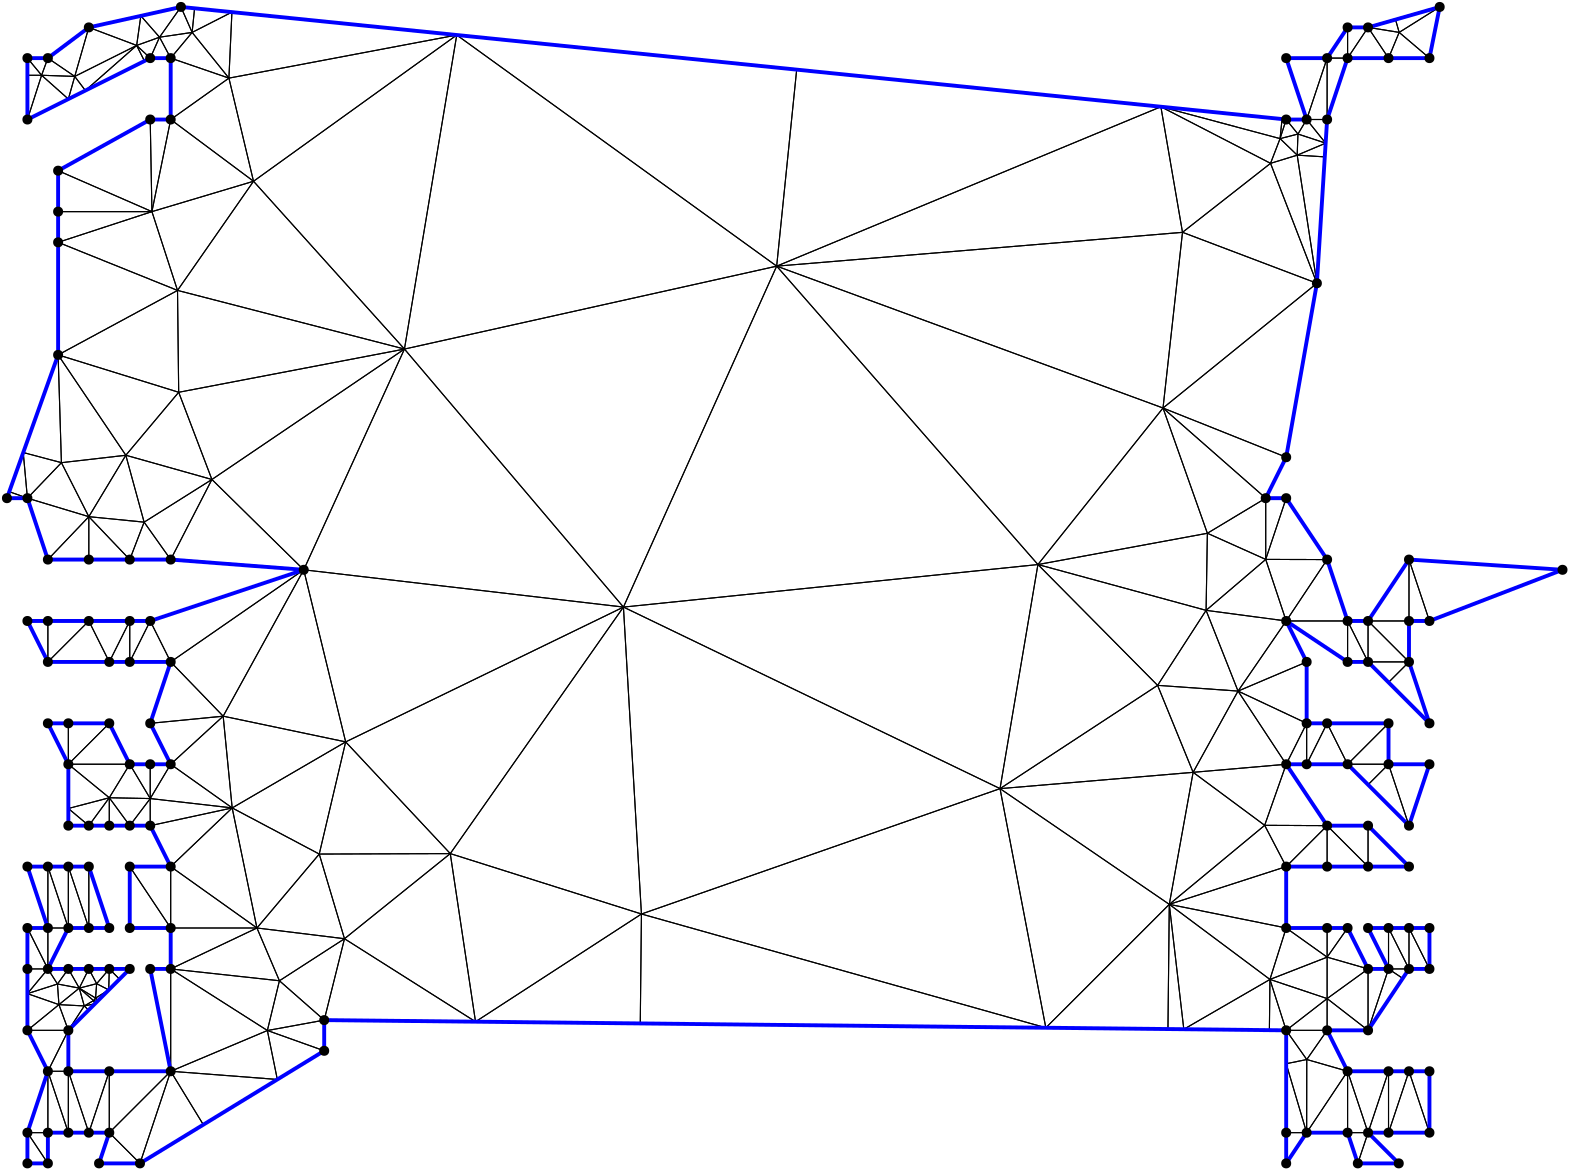 <?xml version="1.0"?>
<!DOCTYPE ipe SYSTEM "ipe.dtd">
<ipe version="70218" creator="Ipe 7.2.24">
<info created="D:20221020151441" modified="D:20221020151441"/>
<ipestyle name="basic">
<symbol name="mark/disk(sx)" transformations="translations">
<path fill="sym-stroke">
0.6 0 0 0.6 0 0 e
</path>
</symbol>
<anglesize name="22.5 deg" value="22.5"/>
<anglesize name="30 deg" value="30"/>
<anglesize name="45 deg" value="45"/>
<anglesize name="60 deg" value="60"/>
<anglesize name="90 deg" value="90"/>
<arrowsize name="large" value="10"/>
<arrowsize name="small" value="5"/>
<arrowsize name="tiny" value="3"/>
<color name="blue" value="0 0 1"/>
<color name="gray" value="0.745"/>
<color name="green" value="0 1 0"/>
<color name="red" value="1 0 0"/>
<color name="pink" value="1 0.753 0.796"/>
<pen name="heavier" value="0.8"/>
<pen name="fat" value="1.4"/>
<pen name="ultrafat" value="2"/>
<gridsize name="16 pts (~6 mm)" value="16"/>
<gridsize name="32 pts (~12 mm)" value="32"/>
<gridsize name="4 pts" value="4"/>
<gridsize name="8 pts (~3 mm)" value="8"/>
<opacity name="10%" value="0.1"/>
<opacity name="25%" value="0.25"/>
<opacity name="50%" value="0.5"/>
<opacity name="75%" value="0.75"/>
<symbolsize name="large" value="5"/>
<symbolsize name="small" value="2"/>
<symbolsize name="tiny" value="1.1"/>
<textsize name="huge" value="\huge"/>
<textsize name="large" value="\large"/>
<textsize name="small" value="\small"/>
<textsize name="tiny" value="	iny"/>
<tiling name="falling" angle="-60" step="4" width="1"/>
<tiling name="rising" angle="30" step="4" width="1"/>
</ipestyle>
<page>
<layer name="hull"/>
<layer name="constraints"/>
<layer name="triangulation"/>
<layer name="obtuse"/>
<layer name="blub"/>
<layer name="problems"/>
<view layers="hull constraints triangulation obtuse blub" active="triangulation"/>
<path layer="triangulation" stroke="black">
23.3684 518.842 m 
23.3684 507.789 l 
</path>
<path layer="triangulation" stroke="black">
23.3684 507.789 m 
30.7368 507.789 l 
</path>
<path layer="triangulation" stroke="black">
30.7368 507.789 m 
23.3684 518.842 l 
</path>
<path layer="triangulation" stroke="black">
459.189 677.818 m 
447.693 706.877 l 
</path>
<path layer="triangulation" stroke="black">
447.693 706.877 m 
430.232 679.877 l 
</path>
<path layer="triangulation" stroke="black">
430.232 679.877 m 
459.189 677.818 l 
</path>
<path layer="triangulation" stroke="black">
74.9474 577.789 m 
67.5789 577.789 l 
</path>
<path layer="triangulation" stroke="black">
67.5789 577.789 m 
74.9474 540.947 l 
</path>
<path layer="triangulation" stroke="black">
74.9474 540.947 m 
74.9474 577.789 l 
</path>
<path layer="triangulation" stroke="black">
237.936 708.058 m 
387.151 723.373 l 
</path>
<path layer="triangulation" stroke="black">
387.151 723.373 m 
293.102 830.794 l 
</path>
<path layer="triangulation" stroke="black">
293.102 830.794 m 
237.936 708.058 l 
</path>
<path layer="triangulation" stroke="black">
506 688.316 m 
506 703.053 l 
</path>
<path layer="triangulation" stroke="black">
506 703.053 m 
498.632 703.053 l 
</path>
<path layer="triangulation" stroke="black">
498.632 703.053 m 
506 688.316 l 
</path>
<path layer="triangulation" stroke="black">
476.526 747.263 m 
469.158 747.263 l 
</path>
<path layer="triangulation" stroke="black">
469.158 747.263 m 
469.158 725.214 l 
</path>
<path layer="triangulation" stroke="black">
469.158 725.214 m 
476.526 747.263 l 
</path>
<path layer="triangulation" stroke="black">
491.263 555.684 m 
476.526 555.684 l 
</path>
<path layer="triangulation" stroke="black">
476.526 555.684 m 
483.934 545.179 l 
</path>
<path layer="triangulation" stroke="black">
483.934 545.179 m 
491.263 555.684 l 
</path>
<path layer="triangulation" stroke="black">
491.263 567.116 m 
491.263 582.03 l 
</path>
<path layer="triangulation" stroke="black">
491.263 582.03 m 
470.674 574.006 l 
</path>
<path layer="triangulation" stroke="black">
470.674 574.006 m 
491.263 567.116 l 
</path>
<path layer="triangulation" stroke="black">
38.1053 540.947 m 
45.4737 518.842 l 
</path>
<path layer="triangulation" stroke="black">
45.4737 518.842 m 
52.8421 540.947 l 
</path>
<path layer="triangulation" stroke="black">
52.8421 540.947 m 
38.1053 540.947 l 
</path>
<path layer="triangulation" stroke="black">
34.7159 564.935 m 
23.3684 555.684 l 
</path>
<path layer="triangulation" stroke="black">
23.3684 555.684 m 
38.1053 555.684 l 
</path>
<path layer="triangulation" stroke="black">
38.1053 555.684 m 
34.7159 564.935 l 
</path>
<path layer="triangulation" stroke="black">
52.8421 518.842 m 
63.8947 507.789 l 
</path>
<path layer="triangulation" stroke="black">
63.8947 507.789 m 
74.9474 540.947 l 
</path>
<path layer="triangulation" stroke="black">
74.9474 540.947 m 
52.8421 518.842 l 
</path>
<path layer="triangulation" stroke="black">
483.895 518.842 m 
476.526 518.842 l 
</path>
<path layer="triangulation" stroke="black">
476.526 518.842 m 
476.526 507.789 l 
</path>
<path layer="triangulation" stroke="black">
476.526 507.789 m 
483.895 518.842 l 
</path>
<path layer="triangulation" stroke="black">
52.8421 666.211 m 
38.1053 651.474 l 
</path>
<path layer="triangulation" stroke="black">
38.1053 651.474 m 
60.2105 651.474 l 
</path>
<path layer="triangulation" stroke="black">
60.2105 651.474 m 
52.8421 666.211 l 
</path>
<path layer="triangulation" stroke="black">
45.4737 518.842 m 
38.1053 540.947 l 
</path>
<path layer="triangulation" stroke="black">
38.1053 540.947 m 
38.1053 518.842 l 
</path>
<path layer="triangulation" stroke="black">
38.1053 518.842 m 
45.4737 518.842 l 
</path>
<path layer="triangulation" stroke="black">
42.0362 570.882 m 
34.7159 564.935 l 
</path>
<path layer="triangulation" stroke="black">
34.7159 564.935 m 
43.8331 564.471 l 
</path>
<path layer="triangulation" stroke="black">
43.8331 564.471 m 
42.0362 570.882 l 
</path>
<path layer="triangulation" stroke="black">
45.4737 614.632 m 
45.4737 592.526 l 
</path>
<path layer="triangulation" stroke="black">
45.4737 592.526 m 
52.8421 592.526 l 
</path>
<path layer="triangulation" stroke="black">
52.8421 592.526 m 
45.4737 614.632 l 
</path>
<path layer="triangulation" stroke="black">
45.4737 740.604 m 
60.2105 725.158 l 
</path>
<path layer="triangulation" stroke="black">
60.2105 725.158 m 
65.3825 738.63 l 
</path>
<path layer="triangulation" stroke="black">
65.3825 738.63 m 
45.4737 740.604 l 
</path>
<path layer="triangulation" stroke="black">
23.3684 747.263 m 
35.6097 760.046 l 
</path>
<path layer="triangulation" stroke="black">
35.6097 760.046 m 
21.8643 763.683 l 
</path>
<path layer="triangulation" stroke="black">
21.8643 763.683 m 
23.3684 747.263 l 
</path>
<path layer="triangulation" stroke="black">
45.4737 740.604 m 
35.6097 760.046 l 
</path>
<path layer="triangulation" stroke="black">
35.6097 760.046 m 
23.3684 747.263 l 
</path>
<path layer="triangulation" stroke="black">
23.3684 747.263 m 
45.4737 740.604 l 
</path>
<path layer="triangulation" stroke="black">
40.4039 899.094 m 
44.2342 894.012 l 
</path>
<path layer="triangulation" stroke="black">
44.2342 894.012 m 
62.6944 910.249 l 
</path>
<path layer="triangulation" stroke="black">
62.6944 910.249 m 
40.4039 899.094 l 
</path>
<path layer="triangulation" stroke="black">
67.5789 639.121 m 
67.5789 651.474 l 
</path>
<path layer="triangulation" stroke="black">
67.5789 651.474 m 
60.2105 651.474 l 
</path>
<path layer="triangulation" stroke="black">
60.2105 651.474 m 
67.5789 639.121 l 
</path>
<path layer="triangulation" stroke="black">
60.2105 651.474 m 
52.8421 639.418 l 
</path>
<path layer="triangulation" stroke="black">
52.8421 639.418 m 
67.5789 639.121 l 
</path>
<path layer="triangulation" stroke="black">
67.5789 639.121 m 
60.2105 651.474 l 
</path>
<path layer="triangulation" stroke="black">
52.8421 629.368 m 
52.8421 639.418 l 
</path>
<path layer="triangulation" stroke="black">
52.8421 639.418 m 
45.4737 629.368 l 
</path>
<path layer="triangulation" stroke="black">
45.4737 629.368 m 
52.8421 629.368 l 
</path>
<path layer="triangulation" stroke="black">
68.1912 850.421 m 
104.765 861.351 l 
</path>
<path layer="triangulation" stroke="black">
104.765 861.351 m 
74.9474 883.579 l 
</path>
<path layer="triangulation" stroke="black">
74.9474 883.579 m 
68.1912 850.421 l 
</path>
<path layer="triangulation" stroke="black">
38.1053 890.947 m 
44.2342 894.012 l 
</path>
<path layer="triangulation" stroke="black">
44.2342 894.012 m 
40.4039 899.094 l 
</path>
<path layer="triangulation" stroke="black">
40.4039 899.094 m 
38.1053 890.947 l 
</path>
<path layer="triangulation" stroke="black">
77.4042 822.056 m 
68.1912 850.421 l 
</path>
<path layer="triangulation" stroke="black">
68.1912 850.421 m 
34.4211 839.368 l 
</path>
<path layer="triangulation" stroke="black">
34.4211 839.368 m 
77.4042 822.056 l 
</path>
<path layer="triangulation" stroke="black">
95.9108 898.482 m 
74.9474 905.684 l 
</path>
<path layer="triangulation" stroke="black">
74.9474 905.684 m 
74.9474 883.579 l 
</path>
<path layer="triangulation" stroke="black">
74.9474 883.579 m 
95.9108 898.482 l 
</path>
<path layer="triangulation" stroke="black">
491.263 905.684 m 
483.895 883.579 l 
</path>
<path layer="triangulation" stroke="black">
483.895 883.579 m 
491.263 883.579 l 
</path>
<path layer="triangulation" stroke="black">
491.263 883.579 m 
491.263 905.684 l 
</path>
<path layer="triangulation" stroke="black">
159.101 800.946 m 
293.102 830.794 l 
</path>
<path layer="triangulation" stroke="black">
293.102 830.794 m 
177.928 913.992 l 
</path>
<path layer="triangulation" stroke="black">
177.928 913.992 m 
159.101 800.946 l 
</path>
<path layer="triangulation" stroke="black">
576 721.474 m 
520.737 725.158 l 
</path>
<path layer="triangulation" stroke="black">
520.737 725.158 m 
528.105 703.053 l 
</path>
<path layer="triangulation" stroke="black">
528.105 703.053 m 
576 721.474 l 
</path>
<path layer="triangulation" stroke="black">
520.737 703.053 m 
506 703.053 l 
</path>
<path layer="triangulation" stroke="black">
506 703.053 m 
520.737 688.316 l 
</path>
<path layer="triangulation" stroke="black">
520.737 688.316 m 
520.737 703.053 l 
</path>
<path layer="triangulation" stroke="black">
520.737 688.316 m 
513.368 680.947 l 
</path>
<path layer="triangulation" stroke="black">
513.368 680.947 m 
528.105 666.211 l 
</path>
<path layer="triangulation" stroke="black">
528.105 666.211 m 
520.737 688.316 l 
</path>
<path layer="triangulation" stroke="black">
506 614.632 m 
506 629.368 l 
</path>
<path layer="triangulation" stroke="black">
506 629.368 m 
491.263 629.368 l 
</path>
<path layer="triangulation" stroke="black">
491.263 629.368 m 
506 614.632 l 
</path>
<path layer="triangulation" stroke="black">
97.0834 635.752 m 
74.9474 651.474 l 
</path>
<path layer="triangulation" stroke="black">
74.9474 651.474 m 
67.5789 639.121 l 
</path>
<path layer="triangulation" stroke="black">
67.5789 639.121 m 
97.0834 635.752 l 
</path>
<path layer="triangulation" stroke="black">
93.8403 668.78 m 
67.5789 666.211 l 
</path>
<path layer="triangulation" stroke="black">
67.5789 666.211 m 
74.9474 651.474 l 
</path>
<path layer="triangulation" stroke="black">
74.9474 651.474 m 
93.8403 668.78 l 
</path>
<path layer="triangulation" stroke="black">
491.263 567.116 m 
476.526 555.684 l 
</path>
<path layer="triangulation" stroke="black">
476.526 555.684 m 
491.263 555.684 l 
</path>
<path layer="triangulation" stroke="black">
491.263 555.684 m 
491.263 567.116 l 
</path>
<path layer="triangulation" stroke="black">
498.632 540.947 m 
498.632 518.842 l 
</path>
<path layer="triangulation" stroke="black">
498.632 518.842 m 
506 518.842 l 
</path>
<path layer="triangulation" stroke="black">
506 518.842 m 
498.632 540.947 l 
</path>
<path layer="triangulation" stroke="black">
506 614.632 m 
520.737 614.632 l 
</path>
<path layer="triangulation" stroke="black">
520.737 614.632 m 
506 629.368 l 
</path>
<path layer="triangulation" stroke="black">
506 629.368 m 
506 614.632 l 
</path>
<path layer="triangulation" stroke="black">
470.674 574.006 m 
476.526 555.684 l 
</path>
<path layer="triangulation" stroke="black">
476.526 555.684 m 
491.263 567.116 l 
</path>
<path layer="triangulation" stroke="black">
491.263 567.116 m 
470.674 574.006 l 
</path>
<path layer="triangulation" stroke="black">
113.336 538.004 m 
130.211 548.316 l 
</path>
<path layer="triangulation" stroke="black">
130.211 548.316 m 
109.751 555.622 l 
</path>
<path layer="triangulation" stroke="black">
109.751 555.622 m 
113.336 538.004 l 
</path>
<path layer="triangulation" stroke="black">
30.7368 518.842 m 
30.7368 540.947 l 
</path>
<path layer="triangulation" stroke="black">
30.7368 540.947 m 
23.3684 518.842 l 
</path>
<path layer="triangulation" stroke="black">
23.3684 518.842 m 
30.7368 518.842 l 
</path>
<path layer="triangulation" stroke="black">
38.1053 555.684 m 
23.3684 555.684 l 
</path>
<path layer="triangulation" stroke="black">
23.3684 555.684 m 
30.7368 540.947 l 
</path>
<path layer="triangulation" stroke="black">
30.7368 540.947 m 
38.1053 555.684 l 
</path>
<path layer="triangulation" stroke="black">
34.1844 572.366 m 
38.1053 577.789 l 
</path>
<path layer="triangulation" stroke="black">
38.1053 577.789 m 
30.7368 577.789 l 
</path>
<path layer="triangulation" stroke="black">
30.7368 577.789 m 
34.1844 572.366 l 
</path>
<path layer="triangulation" stroke="black">
23.3684 568.896 m 
23.3684 555.684 l 
</path>
<path layer="triangulation" stroke="black">
23.3684 555.684 m 
34.7159 564.935 l 
</path>
<path layer="triangulation" stroke="black">
34.7159 564.935 m 
23.3684 568.896 l 
</path>
<path layer="triangulation" stroke="black">
30.7368 518.842 m 
38.1053 518.842 l 
</path>
<path layer="triangulation" stroke="black">
38.1053 518.842 m 
30.7368 540.947 l 
</path>
<path layer="triangulation" stroke="black">
30.7368 540.947 m 
30.7368 518.842 l 
</path>
<path layer="triangulation" stroke="black">
30.7368 518.842 m 
23.3684 518.842 l 
</path>
<path layer="triangulation" stroke="black">
23.3684 518.842 m 
30.7368 507.789 l 
</path>
<path layer="triangulation" stroke="black">
30.7368 507.789 m 
30.7368 518.842 l 
</path>
<path layer="triangulation" stroke="black">
52.8421 540.947 m 
45.4737 518.842 l 
</path>
<path layer="triangulation" stroke="black">
45.4737 518.842 m 
52.8421 518.842 l 
</path>
<path layer="triangulation" stroke="black">
52.8421 518.842 m 
52.8421 540.947 l 
</path>
<path layer="triangulation" stroke="black">
52.8421 518.842 m 
49.1579 507.789 l 
</path>
<path layer="triangulation" stroke="black">
49.1579 507.789 m 
63.8947 507.789 l 
</path>
<path layer="triangulation" stroke="black">
63.8947 507.789 m 
52.8421 518.842 l 
</path>
<path layer="triangulation" stroke="black">
52.8421 540.947 m 
52.8421 518.842 l 
</path>
<path layer="triangulation" stroke="black">
52.8421 518.842 m 
74.9474 540.947 l 
</path>
<path layer="triangulation" stroke="black">
74.9474 540.947 m 
52.8421 540.947 l 
</path>
<path layer="triangulation" stroke="black">
42.0362 570.882 m 
38.1053 577.789 l 
</path>
<path layer="triangulation" stroke="black">
38.1053 577.789 m 
34.1844 572.366 l 
</path>
<path layer="triangulation" stroke="black">
34.1844 572.366 m 
42.0362 570.882 l 
</path>
<path layer="triangulation" stroke="black">
86.6954 521.723 m 
74.9474 540.947 l 
</path>
<path layer="triangulation" stroke="black">
74.9474 540.947 m 
63.8947 507.789 l 
</path>
<path layer="triangulation" stroke="black">
63.8947 507.789 m 
86.6954 521.723 l 
</path>
<path layer="triangulation" stroke="black">
109.751 555.622 m 
74.9474 577.789 l 
</path>
<path layer="triangulation" stroke="black">
74.9474 577.789 m 
74.9474 540.947 l 
</path>
<path layer="triangulation" stroke="black">
74.9474 540.947 m 
109.751 555.622 l 
</path>
<path layer="triangulation" stroke="black">
38.1053 555.684 m 
30.7368 540.947 l 
</path>
<path layer="triangulation" stroke="black">
30.7368 540.947 m 
38.1053 540.947 l 
</path>
<path layer="triangulation" stroke="black">
38.1053 540.947 m 
38.1053 555.684 l 
</path>
<path layer="triangulation" stroke="black">
30.7368 540.947 m 
38.1053 518.842 l 
</path>
<path layer="triangulation" stroke="black">
38.1053 518.842 m 
38.1053 540.947 l 
</path>
<path layer="triangulation" stroke="black">
38.1053 540.947 m 
30.7368 540.947 l 
</path>
<path layer="triangulation" stroke="black">
48.2946 572.483 m 
52.6383 570.217 l 
</path>
<path layer="triangulation" stroke="black">
52.6383 570.217 m 
52.8421 577.789 l 
</path>
<path layer="triangulation" stroke="black">
52.8421 577.789 m 
48.2946 572.483 l 
</path>
<path layer="triangulation" stroke="black">
114.09 573.534 m 
105.998 592.526 l 
</path>
<path layer="triangulation" stroke="black">
105.998 592.526 m 
74.9474 577.789 l 
</path>
<path layer="triangulation" stroke="black">
74.9474 577.789 m 
114.09 573.534 l 
</path>
<path layer="triangulation" stroke="black">
109.751 555.622 m 
114.09 573.534 l 
</path>
<path layer="triangulation" stroke="black">
114.09 573.534 m 
74.9474 577.789 l 
</path>
<path layer="triangulation" stroke="black">
74.9474 577.789 m 
109.751 555.622 l 
</path>
<path layer="triangulation" stroke="black">
74.9474 614.632 m 
60.2105 614.632 l 
</path>
<path layer="triangulation" stroke="black">
60.2105 614.632 m 
74.9474 592.526 l 
</path>
<path layer="triangulation" stroke="black">
74.9474 592.526 m 
74.9474 614.632 l 
</path>
<path layer="triangulation" stroke="black">
105.998 592.526 m 
74.9474 614.632 l 
</path>
<path layer="triangulation" stroke="black">
74.9474 614.632 m 
74.9474 592.526 l 
</path>
<path layer="triangulation" stroke="black">
74.9474 592.526 m 
105.998 592.526 l 
</path>
<path layer="triangulation" stroke="black">
97.0834 635.752 m 
67.5789 629.368 l 
</path>
<path layer="triangulation" stroke="black">
67.5789 629.368 m 
74.9474 614.632 l 
</path>
<path layer="triangulation" stroke="black">
74.9474 614.632 m 
97.0834 635.752 l 
</path>
<path layer="triangulation" stroke="black">
74.9474 592.526 m 
60.2105 614.632 l 
</path>
<path layer="triangulation" stroke="black">
60.2105 614.632 m 
60.2105 592.526 l 
</path>
<path layer="triangulation" stroke="black">
60.2105 592.526 m 
74.9474 592.526 l 
</path>
<path layer="triangulation" stroke="black">
30.7368 614.632 m 
30.7368 592.526 l 
</path>
<path layer="triangulation" stroke="black">
30.7368 592.526 m 
38.1053 592.526 l 
</path>
<path layer="triangulation" stroke="black">
38.1053 592.526 m 
30.7368 614.632 l 
</path>
<path layer="triangulation" stroke="black">
45.4737 592.526 m 
45.4737 614.632 l 
</path>
<path layer="triangulation" stroke="black">
45.4737 614.632 m 
38.1053 614.632 l 
</path>
<path layer="triangulation" stroke="black">
38.1053 614.632 m 
45.4737 592.526 l 
</path>
<path layer="triangulation" stroke="black">
38.1053 614.632 m 
38.1053 592.526 l 
</path>
<path layer="triangulation" stroke="black">
38.1053 592.526 m 
45.4737 592.526 l 
</path>
<path layer="triangulation" stroke="black">
45.4737 592.526 m 
38.1053 614.632 l 
</path>
<path layer="triangulation" stroke="black">
30.7368 592.526 m 
23.3684 592.526 l 
</path>
<path layer="triangulation" stroke="black">
23.3684 592.526 m 
30.7368 577.789 l 
</path>
<path layer="triangulation" stroke="black">
30.7368 577.789 m 
30.7368 592.526 l 
</path>
<path layer="triangulation" stroke="black">
23.3684 592.526 m 
23.3684 577.789 l 
</path>
<path layer="triangulation" stroke="black">
23.3684 577.789 m 
30.7368 577.789 l 
</path>
<path layer="triangulation" stroke="black">
30.7368 577.789 m 
23.3684 592.526 l 
</path>
<path layer="triangulation" stroke="black">
38.1053 592.526 m 
38.1053 614.632 l 
</path>
<path layer="triangulation" stroke="black">
38.1053 614.632 m 
30.7368 614.632 l 
</path>
<path layer="triangulation" stroke="black">
30.7368 614.632 m 
38.1053 592.526 l 
</path>
<path layer="triangulation" stroke="black">
23.3684 614.632 m 
30.7368 592.526 l 
</path>
<path layer="triangulation" stroke="black">
30.7368 592.526 m 
30.7368 614.632 l 
</path>
<path layer="triangulation" stroke="black">
30.7368 614.632 m 
23.3684 614.632 l 
</path>
<path layer="triangulation" stroke="black">
52.8421 666.211 m 
38.1053 666.211 l 
</path>
<path layer="triangulation" stroke="black">
38.1053 666.211 m 
38.1053 651.474 l 
</path>
<path layer="triangulation" stroke="black">
38.1053 651.474 m 
52.8421 666.211 l 
</path>
<path layer="triangulation" stroke="black">
60.2105 688.316 m 
74.9474 688.316 l 
</path>
<path layer="triangulation" stroke="black">
74.9474 688.316 m 
67.5789 703.053 l 
</path>
<path layer="triangulation" stroke="black">
67.5789 703.053 m 
60.2105 688.316 l 
</path>
<path layer="triangulation" stroke="black">
45.4737 629.368 m 
52.8421 639.418 l 
</path>
<path layer="triangulation" stroke="black">
52.8421 639.418 m 
38.1053 635.556 l 
</path>
<path layer="triangulation" stroke="black">
38.1053 635.556 m 
45.4737 629.368 l 
</path>
<path layer="triangulation" stroke="black">
38.1053 666.211 m 
30.7368 666.211 l 
</path>
<path layer="triangulation" stroke="black">
30.7368 666.211 m 
38.1053 651.474 l 
</path>
<path layer="triangulation" stroke="black">
38.1053 651.474 m 
38.1053 666.211 l 
</path>
<path layer="triangulation" stroke="black">
30.7368 688.316 m 
30.7368 703.053 l 
</path>
<path layer="triangulation" stroke="black">
30.7368 703.053 m 
23.3684 703.053 l 
</path>
<path layer="triangulation" stroke="black">
23.3684 703.053 m 
30.7368 688.316 l 
</path>
<path layer="triangulation" stroke="black">
34.4211 865.158 m 
68.1912 850.421 l 
</path>
<path layer="triangulation" stroke="black">
68.1912 850.421 m 
67.5789 883.579 l 
</path>
<path layer="triangulation" stroke="black">
67.5789 883.579 m 
34.4211 865.158 l 
</path>
<path layer="triangulation" stroke="black">
38.1053 890.947 m 
40.4039 899.094 l 
</path>
<path layer="triangulation" stroke="black">
40.4039 899.094 m 
28.4733 899.511 l 
</path>
<path layer="triangulation" stroke="black">
28.4733 899.511 m 
38.1053 890.947 l 
</path>
<path layer="triangulation" stroke="black">
34.4211 798.842 m 
58.7959 762.713 l 
</path>
<path layer="triangulation" stroke="black">
58.7959 762.713 m 
77.8258 785.389 l 
</path>
<path layer="triangulation" stroke="black">
77.8258 785.389 m 
34.4211 798.842 l 
</path>
<path layer="triangulation" stroke="black">
30.7368 725.158 m 
45.4737 725.158 l 
</path>
<path layer="triangulation" stroke="black">
45.4737 725.158 m 
45.4737 740.604 l 
</path>
<path layer="triangulation" stroke="black">
45.4737 740.604 m 
30.7368 725.158 l 
</path>
<path layer="triangulation" stroke="black">
30.7368 703.053 m 
30.7368 688.316 l 
</path>
<path layer="triangulation" stroke="black">
30.7368 688.316 m 
45.4737 703.053 l 
</path>
<path layer="triangulation" stroke="black">
45.4737 703.053 m 
30.7368 703.053 l 
</path>
<path layer="triangulation" stroke="black">
35.6097 760.046 m 
34.4211 798.842 l 
</path>
<path layer="triangulation" stroke="black">
34.4211 798.842 m 
21.8643 763.683 l 
</path>
<path layer="triangulation" stroke="black">
21.8643 763.683 m 
35.6097 760.046 l 
</path>
<path layer="triangulation" stroke="black">
77.4042 822.056 m 
77.8258 785.389 l 
</path>
<path layer="triangulation" stroke="black">
77.8258 785.389 m 
159.101 800.946 l 
</path>
<path layer="triangulation" stroke="black">
159.101 800.946 m 
77.4042 822.056 l 
</path>
<path layer="triangulation" stroke="black">
34.4211 865.158 m 
34.4211 850.421 l 
</path>
<path layer="triangulation" stroke="black">
34.4211 850.421 m 
68.1912 850.421 l 
</path>
<path layer="triangulation" stroke="black">
68.1912 850.421 m 
34.4211 865.158 l 
</path>
<path layer="triangulation" stroke="black">
70.9339 913.214 m 
78.6316 924.105 l 
</path>
<path layer="triangulation" stroke="black">
78.6316 924.105 m 
64.1981 920.898 l 
</path>
<path layer="triangulation" stroke="black">
64.1981 920.898 m 
70.9339 913.214 l 
</path>
<path layer="triangulation" stroke="black">
45.4737 703.053 m 
30.7368 688.316 l 
</path>
<path layer="triangulation" stroke="black">
30.7368 688.316 m 
52.8421 688.316 l 
</path>
<path layer="triangulation" stroke="black">
52.8421 688.316 m 
45.4737 703.053 l 
</path>
<path layer="triangulation" stroke="black">
60.2105 703.053 m 
60.2105 688.316 l 
</path>
<path layer="triangulation" stroke="black">
60.2105 688.316 m 
67.5789 703.053 l 
</path>
<path layer="triangulation" stroke="black">
67.5789 703.053 m 
60.2105 703.053 l 
</path>
<path layer="triangulation" stroke="black">
45.4737 703.053 m 
52.8421 688.316 l 
</path>
<path layer="triangulation" stroke="black">
52.8421 688.316 m 
60.2105 703.053 l 
</path>
<path layer="triangulation" stroke="black">
60.2105 703.053 m 
45.4737 703.053 l 
</path>
<path layer="triangulation" stroke="black">
60.2105 688.316 m 
60.2105 703.053 l 
</path>
<path layer="triangulation" stroke="black">
60.2105 703.053 m 
52.8421 688.316 l 
</path>
<path layer="triangulation" stroke="black">
52.8421 688.316 m 
60.2105 688.316 l 
</path>
<path layer="triangulation" stroke="black">
67.5789 639.121 m 
52.8421 639.418 l 
</path>
<path layer="triangulation" stroke="black">
52.8421 639.418 m 
60.2105 629.368 l 
</path>
<path layer="triangulation" stroke="black">
60.2105 629.368 m 
67.5789 639.121 l 
</path>
<path layer="triangulation" stroke="black">
67.5789 639.121 m 
60.2105 629.368 l 
</path>
<path layer="triangulation" stroke="black">
60.2105 629.368 m 
67.5789 629.368 l 
</path>
<path layer="triangulation" stroke="black">
67.5789 629.368 m 
67.5789 639.121 l 
</path>
<path layer="triangulation" stroke="black">
52.8421 639.418 m 
52.8421 629.368 l 
</path>
<path layer="triangulation" stroke="black">
52.8421 629.368 m 
60.2105 629.368 l 
</path>
<path layer="triangulation" stroke="black">
60.2105 629.368 m 
52.8421 639.418 l 
</path>
<path layer="triangulation" stroke="black">
459.189 677.818 m 
476.526 651.474 l 
</path>
<path layer="triangulation" stroke="black">
476.526 651.474 m 
483.895 666.211 l 
</path>
<path layer="triangulation" stroke="black">
483.895 666.211 m 
459.189 677.818 l 
</path>
<path layer="triangulation" stroke="black">
468.779 629.49 m 
443.024 648.569 l 
</path>
<path layer="triangulation" stroke="black">
443.024 648.569 m 
434.442 601.039 l 
</path>
<path layer="triangulation" stroke="black">
434.442 601.039 m 
468.779 629.49 l 
</path>
<path layer="triangulation" stroke="black">
122.842 721.474 m 
67.5789 703.053 l 
</path>
<path layer="triangulation" stroke="black">
67.5789 703.053 m 
74.9474 688.316 l 
</path>
<path layer="triangulation" stroke="black">
74.9474 688.316 m 
122.842 721.474 l 
</path>
<path layer="triangulation" stroke="black">
459.189 677.818 m 
476.526 703.053 l 
</path>
<path layer="triangulation" stroke="black">
476.526 703.053 m 
447.693 706.877 l 
</path>
<path layer="triangulation" stroke="black">
447.693 706.877 m 
459.189 677.818 l 
</path>
<path layer="triangulation" stroke="black">
483.895 666.211 m 
476.526 651.474 l 
</path>
<path layer="triangulation" stroke="black">
476.526 651.474 m 
483.895 651.474 l 
</path>
<path layer="triangulation" stroke="black">
483.895 651.474 m 
483.895 666.211 l 
</path>
<path layer="triangulation" stroke="black">
498.632 703.053 m 
491.263 725.158 l 
</path>
<path layer="triangulation" stroke="black">
491.263 725.158 m 
476.526 703.053 l 
</path>
<path layer="triangulation" stroke="black">
476.526 703.053 m 
498.632 703.053 l 
</path>
<path layer="triangulation" stroke="black">
480.49 870.752 m 
474.323 876.702 l 
</path>
<path layer="triangulation" stroke="black">
474.323 876.702 m 
470.893 867.804 l 
</path>
<path layer="triangulation" stroke="black">
470.893 867.804 m 
480.49 870.752 l 
</path>
<path layer="triangulation" stroke="black">
30.7368 577.789 m 
38.1053 592.526 l 
</path>
<path layer="triangulation" stroke="black">
38.1053 592.526 m 
30.7368 592.526 l 
</path>
<path layer="triangulation" stroke="black">
30.7368 592.526 m 
30.7368 577.789 l 
</path>
<path layer="triangulation" stroke="black">
93.8403 668.78 m 
137.938 659.522 l 
</path>
<path layer="triangulation" stroke="black">
137.938 659.522 m 
122.842 721.474 l 
</path>
<path layer="triangulation" stroke="black">
122.842 721.474 m 
93.8403 668.78 l 
</path>
<path layer="triangulation" stroke="black">
480.49 870.752 m 
470.893 867.804 l 
</path>
<path layer="triangulation" stroke="black">
470.893 867.804 m 
487.579 824.632 l 
</path>
<path layer="triangulation" stroke="black">
487.579 824.632 m 
480.49 870.752 l 
</path>
<path layer="triangulation" stroke="black">
137.938 659.522 m 
175.597 619.308 l 
</path>
<path layer="triangulation" stroke="black">
175.597 619.308 m 
237.936 708.058 l 
</path>
<path layer="triangulation" stroke="black">
237.936 708.058 m 
137.938 659.522 l 
</path>
<path layer="triangulation" stroke="black">
469.158 725.214 m 
491.263 725.158 l 
</path>
<path layer="triangulation" stroke="black">
491.263 725.158 m 
476.526 747.263 l 
</path>
<path layer="triangulation" stroke="black">
476.526 747.263 m 
469.158 725.214 l 
</path>
<path layer="triangulation" stroke="black">
82.6653 914.939 m 
78.6316 924.105 l 
</path>
<path layer="triangulation" stroke="black">
78.6316 924.105 m 
70.9339 913.214 l 
</path>
<path layer="triangulation" stroke="black">
70.9339 913.214 m 
82.6653 914.939 l 
</path>
<path layer="triangulation" stroke="black">
491.263 905.684 m 
476.526 905.684 l 
</path>
<path layer="triangulation" stroke="black">
476.526 905.684 m 
483.895 883.579 l 
</path>
<path layer="triangulation" stroke="black">
483.895 883.579 m 
491.263 905.684 l 
</path>
<path layer="triangulation" stroke="black">
476.526 883.579 m 
475.039 883.73 l 
</path>
<path layer="triangulation" stroke="black">
475.039 883.73 m 
474.323 876.702 l 
</path>
<path layer="triangulation" stroke="black">
474.323 876.702 m 
476.526 883.579 l 
</path>
<path layer="triangulation" stroke="black">
483.895 883.579 m 
476.526 883.579 l 
</path>
<path layer="triangulation" stroke="black">
476.526 883.579 m 
480.762 878.353 l 
</path>
<path layer="triangulation" stroke="black">
480.762 878.353 m 
483.895 883.579 l 
</path>
<path layer="triangulation" stroke="black">
487.579 824.632 m 
432.185 779.718 l 
</path>
<path layer="triangulation" stroke="black">
432.185 779.718 m 
476.526 762 l 
</path>
<path layer="triangulation" stroke="black">
476.526 762 m 
487.579 824.632 l 
</path>
<path layer="triangulation" stroke="black">
506 916.737 m 
498.632 905.684 l 
</path>
<path layer="triangulation" stroke="black">
498.632 905.684 m 
513.368 905.684 l 
</path>
<path layer="triangulation" stroke="black">
513.368 905.684 m 
506 916.737 l 
</path>
<path layer="triangulation" stroke="black">
498.632 905.684 m 
491.263 905.684 l 
</path>
<path layer="triangulation" stroke="black">
491.263 905.684 m 
491.263 883.579 l 
</path>
<path layer="triangulation" stroke="black">
491.263 883.579 m 
498.632 905.684 l 
</path>
<path layer="triangulation" stroke="black">
498.632 905.684 m 
498.632 916.737 l 
</path>
<path layer="triangulation" stroke="black">
498.632 916.737 m 
491.263 905.684 l 
</path>
<path layer="triangulation" stroke="black">
491.263 905.684 m 
498.632 905.684 l 
</path>
<path layer="triangulation" stroke="black">
515.882 919.56 m 
506 916.737 l 
</path>
<path layer="triangulation" stroke="black">
506 916.737 m 
517.201 914.946 l 
</path>
<path layer="triangulation" stroke="black">
517.201 914.946 m 
515.882 919.56 l 
</path>
<path layer="triangulation" stroke="black">
498.632 916.737 m 
498.632 905.684 l 
</path>
<path layer="triangulation" stroke="black">
498.632 905.684 m 
506 916.737 l 
</path>
<path layer="triangulation" stroke="black">
506 916.737 m 
498.632 916.737 l 
</path>
<path layer="triangulation" stroke="black">
517.201 914.946 m 
513.368 905.684 l 
</path>
<path layer="triangulation" stroke="black">
513.368 905.684 m 
528.105 905.684 l 
</path>
<path layer="triangulation" stroke="black">
528.105 905.684 m 
517.201 914.946 l 
</path>
<path layer="triangulation" stroke="black">
531.789 924.105 m 
517.201 914.946 l 
</path>
<path layer="triangulation" stroke="black">
517.201 914.946 m 
528.105 905.684 l 
</path>
<path layer="triangulation" stroke="black">
528.105 905.684 m 
531.789 924.105 l 
</path>
<path layer="triangulation" stroke="black">
520.737 725.158 m 
520.737 703.053 l 
</path>
<path layer="triangulation" stroke="black">
520.737 703.053 m 
528.105 703.053 l 
</path>
<path layer="triangulation" stroke="black">
528.105 703.053 m 
520.737 725.158 l 
</path>
<path layer="triangulation" stroke="black">
520.737 725.158 m 
506 703.053 l 
</path>
<path layer="triangulation" stroke="black">
506 703.053 m 
520.737 703.053 l 
</path>
<path layer="triangulation" stroke="black">
520.737 703.053 m 
520.737 725.158 l 
</path>
<path layer="triangulation" stroke="black">
506 703.053 m 
506 688.316 l 
</path>
<path layer="triangulation" stroke="black">
506 688.316 m 
520.737 688.316 l 
</path>
<path layer="triangulation" stroke="black">
520.737 688.316 m 
506 703.053 l 
</path>
<path layer="triangulation" stroke="black">
506 688.316 m 
498.632 703.053 l 
</path>
<path layer="triangulation" stroke="black">
498.632 703.053 m 
498.632 688.316 l 
</path>
<path layer="triangulation" stroke="black">
498.632 688.316 m 
506 688.316 l 
</path>
<path layer="triangulation" stroke="black">
491.263 666.211 m 
483.895 666.211 l 
</path>
<path layer="triangulation" stroke="black">
483.895 666.211 m 
483.895 651.474 l 
</path>
<path layer="triangulation" stroke="black">
483.895 651.474 m 
491.263 666.211 l 
</path>
<path layer="triangulation" stroke="black">
483.895 651.474 m 
498.632 651.474 l 
</path>
<path layer="triangulation" stroke="black">
498.632 651.474 m 
491.263 666.211 l 
</path>
<path layer="triangulation" stroke="black">
491.263 666.211 m 
483.895 651.474 l 
</path>
<path layer="triangulation" stroke="black">
513.368 666.211 m 
491.263 666.211 l 
</path>
<path layer="triangulation" stroke="black">
491.263 666.211 m 
498.632 651.474 l 
</path>
<path layer="triangulation" stroke="black">
498.632 651.474 m 
513.368 666.211 l 
</path>
<path layer="triangulation" stroke="black">
513.368 666.211 m 
498.632 651.474 l 
</path>
<path layer="triangulation" stroke="black">
498.632 651.474 m 
513.368 651.474 l 
</path>
<path layer="triangulation" stroke="black">
513.368 651.474 m 
513.368 666.211 l 
</path>
<path layer="triangulation" stroke="black">
520.737 577.789 m 
528.105 577.789 l 
</path>
<path layer="triangulation" stroke="black">
528.105 577.789 m 
520.737 592.526 l 
</path>
<path layer="triangulation" stroke="black">
520.737 592.526 m 
520.737 577.789 l 
</path>
<path layer="triangulation" stroke="black">
513.368 518.842 m 
528.105 518.842 l 
</path>
<path layer="triangulation" stroke="black">
528.105 518.842 m 
520.737 540.947 l 
</path>
<path layer="triangulation" stroke="black">
520.737 540.947 m 
513.368 518.842 l 
</path>
<path layer="triangulation" stroke="black">
520.737 592.526 m 
513.368 592.526 l 
</path>
<path layer="triangulation" stroke="black">
513.368 592.526 m 
520.737 577.789 l 
</path>
<path layer="triangulation" stroke="black">
520.737 577.789 m 
520.737 592.526 l 
</path>
<path layer="triangulation" stroke="black">
513.368 577.789 m 
513.368 592.526 l 
</path>
<path layer="triangulation" stroke="black">
513.368 592.526 m 
506 592.526 l 
</path>
<path layer="triangulation" stroke="black">
506 592.526 m 
513.368 577.789 l 
</path>
<path layer="triangulation" stroke="black">
513.368 577.789 m 
520.737 577.789 l 
</path>
<path layer="triangulation" stroke="black">
520.737 577.789 m 
513.368 592.526 l 
</path>
<path layer="triangulation" stroke="black">
513.368 592.526 m 
513.368 577.789 l 
</path>
<path layer="triangulation" stroke="black">
528.105 651.474 m 
513.368 651.474 l 
</path>
<path layer="triangulation" stroke="black">
513.368 651.474 m 
520.737 629.368 l 
</path>
<path layer="triangulation" stroke="black">
520.737 629.368 m 
528.105 651.474 l 
</path>
<path layer="triangulation" stroke="black">
491.263 614.632 m 
506 614.632 l 
</path>
<path layer="triangulation" stroke="black">
506 614.632 m 
491.263 629.368 l 
</path>
<path layer="triangulation" stroke="black">
491.263 629.368 m 
491.263 614.632 l 
</path>
<path layer="triangulation" stroke="black">
520.737 629.368 m 
513.368 651.474 l 
</path>
<path layer="triangulation" stroke="black">
513.368 651.474 m 
506 644.105 l 
</path>
<path layer="triangulation" stroke="black">
506 644.105 m 
520.737 629.368 l 
</path>
<path layer="triangulation" stroke="black">
491.263 614.632 m 
491.263 629.368 l 
</path>
<path layer="triangulation" stroke="black">
491.263 629.368 m 
476.526 614.632 l 
</path>
<path layer="triangulation" stroke="black">
476.526 614.632 m 
491.263 614.632 l 
</path>
<path layer="triangulation" stroke="black">
491.263 629.368 m 
476.526 651.474 l 
</path>
<path layer="triangulation" stroke="black">
476.526 651.474 m 
468.779 629.49 l 
</path>
<path layer="triangulation" stroke="black">
468.779 629.49 m 
491.263 629.368 l 
</path>
<path layer="triangulation" stroke="black">
491.263 592.526 m 
491.263 582.03 l 
</path>
<path layer="triangulation" stroke="black">
491.263 582.03 m 
498.632 592.526 l 
</path>
<path layer="triangulation" stroke="black">
498.632 592.526 m 
491.263 592.526 l 
</path>
<path layer="triangulation" stroke="black">
483.934 545.179 m 
483.895 518.842 l 
</path>
<path layer="triangulation" stroke="black">
483.895 518.842 m 
498.632 540.947 l 
</path>
<path layer="triangulation" stroke="black">
498.632 540.947 m 
483.934 545.179 l 
</path>
<path layer="triangulation" stroke="black">
506 577.789 m 
498.632 592.526 l 
</path>
<path layer="triangulation" stroke="black">
498.632 592.526 m 
491.263 582.03 l 
</path>
<path layer="triangulation" stroke="black">
491.263 582.03 m 
506 577.789 l 
</path>
<path layer="triangulation" stroke="black">
433.964 556.137 m 
439.671 556.076 l 
</path>
<path layer="triangulation" stroke="black">
439.671 556.076 m 
434.442 601.039 l 
</path>
<path layer="triangulation" stroke="black">
434.442 601.039 m 
433.964 556.137 l 
</path>
<path layer="triangulation" stroke="black">
130.211 559.368 m 
109.751 555.622 l 
</path>
<path layer="triangulation" stroke="black">
109.751 555.622 m 
130.211 548.316 l 
</path>
<path layer="triangulation" stroke="black">
130.211 548.316 m 
130.211 559.368 l 
</path>
<path layer="triangulation" stroke="black">
483.934 545.179 m 
476.526 543.671 l 
</path>
<path layer="triangulation" stroke="black">
476.526 543.671 m 
483.895 518.842 l 
</path>
<path layer="triangulation" stroke="black">
483.895 518.842 m 
483.934 545.179 l 
</path>
<path layer="triangulation" stroke="black">
476.526 543.671 m 
483.934 545.179 l 
</path>
<path layer="triangulation" stroke="black">
483.934 545.179 m 
476.526 555.684 l 
</path>
<path layer="triangulation" stroke="black">
476.526 555.684 m 
476.526 543.671 l 
</path>
<path layer="triangulation" stroke="black">
506 518.842 m 
498.632 518.842 l 
</path>
<path layer="triangulation" stroke="black">
498.632 518.842 m 
502.316 507.789 l 
</path>
<path layer="triangulation" stroke="black">
502.316 507.789 m 
506 518.842 l 
</path>
<path layer="triangulation" stroke="black">
498.632 540.947 m 
483.895 518.842 l 
</path>
<path layer="triangulation" stroke="black">
483.895 518.842 m 
498.632 518.842 l 
</path>
<path layer="triangulation" stroke="black">
498.632 518.842 m 
498.632 540.947 l 
</path>
<path layer="triangulation" stroke="black">
476.526 703.053 m 
498.632 688.316 l 
</path>
<path layer="triangulation" stroke="black">
498.632 688.316 m 
498.632 703.053 l 
</path>
<path layer="triangulation" stroke="black">
498.632 703.053 m 
476.526 703.053 l 
</path>
<path layer="triangulation" stroke="black">
513.368 540.947 m 
498.632 540.947 l 
</path>
<path layer="triangulation" stroke="black">
498.632 540.947 m 
506 518.842 l 
</path>
<path layer="triangulation" stroke="black">
506 518.842 m 
513.368 540.947 l 
</path>
<path layer="triangulation" stroke="black">
513.368 540.947 m 
506 518.842 l 
</path>
<path layer="triangulation" stroke="black">
506 518.842 m 
513.368 518.842 l 
</path>
<path layer="triangulation" stroke="black">
513.368 518.842 m 
513.368 540.947 l 
</path>
<path layer="triangulation" stroke="black">
506 577.789 m 
491.263 567.116 l 
</path>
<path layer="triangulation" stroke="black">
491.263 567.116 m 
506 555.684 l 
</path>
<path layer="triangulation" stroke="black">
506 555.684 m 
506 577.789 l 
</path>
<path layer="triangulation" stroke="black">
506 555.684 m 
513.368 577.789 l 
</path>
<path layer="triangulation" stroke="black">
513.368 577.789 m 
506 577.789 l 
</path>
<path layer="triangulation" stroke="black">
506 577.789 m 
506 555.684 l 
</path>
<path layer="triangulation" stroke="black">
518.47 574.389 m 
520.737 577.789 l 
</path>
<path layer="triangulation" stroke="black">
520.737 577.789 m 
513.368 577.789 l 
</path>
<path layer="triangulation" stroke="black">
513.368 577.789 m 
518.47 574.389 l 
</path>
<path layer="triangulation" stroke="black">
528.105 592.526 m 
520.737 592.526 l 
</path>
<path layer="triangulation" stroke="black">
520.737 592.526 m 
528.105 577.789 l 
</path>
<path layer="triangulation" stroke="black">
528.105 577.789 m 
528.105 592.526 l 
</path>
<path layer="triangulation" stroke="black">
513.368 518.842 m 
520.737 540.947 l 
</path>
<path layer="triangulation" stroke="black">
520.737 540.947 m 
513.368 540.947 l 
</path>
<path layer="triangulation" stroke="black">
513.368 540.947 m 
513.368 518.842 l 
</path>
<path layer="triangulation" stroke="black">
520.737 540.947 m 
528.105 518.842 l 
</path>
<path layer="triangulation" stroke="black">
528.105 518.842 m 
528.105 540.947 l 
</path>
<path layer="triangulation" stroke="black">
528.105 540.947 m 
520.737 540.947 l 
</path>
<path layer="triangulation" stroke="black">
52.6383 570.217 m 
56.5263 574.105 l 
</path>
<path layer="triangulation" stroke="black">
56.5263 574.105 m 
52.8421 577.789 l 
</path>
<path layer="triangulation" stroke="black">
52.8421 577.789 m 
52.6383 570.217 l 
</path>
<path layer="triangulation" stroke="black">
42.0362 570.882 m 
45.4737 577.789 l 
</path>
<path layer="triangulation" stroke="black">
45.4737 577.789 m 
38.1053 577.789 l 
</path>
<path layer="triangulation" stroke="black">
38.1053 577.789 m 
42.0362 570.882 l 
</path>
<path layer="triangulation" stroke="black">
48.8103 566.389 m 
52.6383 570.217 l 
</path>
<path layer="triangulation" stroke="black">
52.6383 570.217 m 
47.898 567.302 l 
</path>
<path layer="triangulation" stroke="black">
47.898 567.302 m 
48.8103 566.389 l 
</path>
<path layer="triangulation" stroke="black">
52.8421 577.789 m 
45.4737 577.789 l 
</path>
<path layer="triangulation" stroke="black">
45.4737 577.789 m 
48.2946 572.483 l 
</path>
<path layer="triangulation" stroke="black">
48.2946 572.483 m 
52.8421 577.789 l 
</path>
<path layer="triangulation" stroke="black">
387.151 723.373 m 
447.693 706.877 l 
</path>
<path layer="triangulation" stroke="black">
447.693 706.877 m 
448.154 734.632 l 
</path>
<path layer="triangulation" stroke="black">
448.154 734.632 m 
387.151 723.373 l 
</path>
<path layer="triangulation" stroke="black">
122.842 721.474 m 
74.9474 688.316 l 
</path>
<path layer="triangulation" stroke="black">
74.9474 688.316 m 
93.8403 668.78 l 
</path>
<path layer="triangulation" stroke="black">
93.8403 668.78 m 
122.842 721.474 l 
</path>
<path layer="triangulation" stroke="black">
476.526 614.632 m 
468.779 629.49 l 
</path>
<path layer="triangulation" stroke="black">
468.779 629.49 m 
434.442 601.039 l 
</path>
<path layer="triangulation" stroke="black">
434.442 601.039 m 
476.526 614.632 l 
</path>
<path layer="triangulation" stroke="black">
175.597 619.308 m 
128.429 619.143 l 
</path>
<path layer="triangulation" stroke="black">
128.429 619.143 m 
137.514 588.66 l 
</path>
<path layer="triangulation" stroke="black">
137.514 588.66 m 
175.597 619.308 l 
</path>
<path layer="triangulation" stroke="black">
52.8421 577.789 m 
56.5263 574.105 l 
</path>
<path layer="triangulation" stroke="black">
56.5263 574.105 m 
60.2105 577.789 l 
</path>
<path layer="triangulation" stroke="black">
60.2105 577.789 m 
52.8421 577.789 l 
</path>
<path layer="triangulation" stroke="black">
47.174 566.394 m 
47.898 567.302 l 
</path>
<path layer="triangulation" stroke="black">
47.898 567.302 m 
42.0362 570.882 l 
</path>
<path layer="triangulation" stroke="black">
42.0362 570.882 m 
47.174 566.394 l 
</path>
<path layer="triangulation" stroke="black">
45.3627 562.942 m 
43.8331 564.471 l 
</path>
<path layer="triangulation" stroke="black">
43.8331 564.471 m 
38.1053 555.684 l 
</path>
<path layer="triangulation" stroke="black">
38.1053 555.684 m 
45.3627 562.942 l 
</path>
<path layer="triangulation" stroke="black">
42.0362 570.882 m 
47.898 567.302 l 
</path>
<path layer="triangulation" stroke="black">
47.898 567.302 m 
48.2946 572.483 l 
</path>
<path layer="triangulation" stroke="black">
48.2946 572.483 m 
42.0362 570.882 l 
</path>
<path layer="triangulation" stroke="black">
42.0362 570.882 m 
34.1844 572.366 l 
</path>
<path layer="triangulation" stroke="black">
34.1844 572.366 m 
34.7159 564.935 l 
</path>
<path layer="triangulation" stroke="black">
34.7159 564.935 m 
42.0362 570.882 l 
</path>
<path layer="triangulation" stroke="black">
30.7368 577.789 m 
23.3684 577.789 l 
</path>
<path layer="triangulation" stroke="black">
23.3684 577.789 m 
23.3684 568.896 l 
</path>
<path layer="triangulation" stroke="black">
23.3684 568.896 m 
30.7368 577.789 l 
</path>
<path layer="triangulation" stroke="black">
105.998 592.526 m 
128.429 619.143 l 
</path>
<path layer="triangulation" stroke="black">
128.429 619.143 m 
97.0834 635.752 l 
</path>
<path layer="triangulation" stroke="black">
97.0834 635.752 m 
105.998 592.526 l 
</path>
<path layer="triangulation" stroke="black">
137.938 659.522 m 
93.8403 668.78 l 
</path>
<path layer="triangulation" stroke="black">
93.8403 668.78 m 
97.0834 635.752 l 
</path>
<path layer="triangulation" stroke="black">
97.0834 635.752 m 
137.938 659.522 l 
</path>
<path layer="triangulation" stroke="black">
23.3684 747.263 m 
16.8335 749.597 l 
</path>
<path layer="triangulation" stroke="black">
16.8335 749.597 m 
16 747.263 l 
</path>
<path layer="triangulation" stroke="black">
16 747.263 m 
23.3684 747.263 l 
</path>
<path layer="triangulation" stroke="black">
30.7368 725.158 m 
45.4737 740.604 l 
</path>
<path layer="triangulation" stroke="black">
45.4737 740.604 m 
23.3684 747.263 l 
</path>
<path layer="triangulation" stroke="black">
23.3684 747.263 m 
30.7368 725.158 l 
</path>
<path layer="triangulation" stroke="black">
60.2105 725.158 m 
74.9474 725.158 l 
</path>
<path layer="triangulation" stroke="black">
74.9474 725.158 m 
65.3825 738.63 l 
</path>
<path layer="triangulation" stroke="black">
65.3825 738.63 m 
60.2105 725.158 l 
</path>
<path layer="triangulation" stroke="black">
82.6653 914.939 m 
83.5479 923.605 l 
</path>
<path layer="triangulation" stroke="black">
83.5479 923.605 m 
78.6316 924.105 l 
</path>
<path layer="triangulation" stroke="black">
78.6316 924.105 m 
82.6653 914.939 l 
</path>
<path layer="triangulation" stroke="black">
95.9108 898.482 m 
104.765 861.351 l 
</path>
<path layer="triangulation" stroke="black">
104.765 861.351 m 
177.928 913.992 l 
</path>
<path layer="triangulation" stroke="black">
177.928 913.992 m 
95.9108 898.482 l 
</path>
<path layer="triangulation" stroke="black">
67.5789 883.579 m 
68.1912 850.421 l 
</path>
<path layer="triangulation" stroke="black">
68.1912 850.421 m 
74.9474 883.579 l 
</path>
<path layer="triangulation" stroke="black">
74.9474 883.579 m 
67.5789 883.579 l 
</path>
<path layer="triangulation" stroke="black">
97.0834 635.752 m 
67.5789 639.121 l 
</path>
<path layer="triangulation" stroke="black">
67.5789 639.121 m 
67.5789 629.368 l 
</path>
<path layer="triangulation" stroke="black">
67.5789 629.368 m 
97.0834 635.752 l 
</path>
<path layer="triangulation" stroke="black">
74.9474 651.474 m 
67.5789 651.474 l 
</path>
<path layer="triangulation" stroke="black">
67.5789 651.474 m 
67.5789 639.121 l 
</path>
<path layer="triangulation" stroke="black">
67.5789 639.121 m 
74.9474 651.474 l 
</path>
<path layer="triangulation" stroke="black">
459.189 677.818 m 
430.232 679.877 l 
</path>
<path layer="triangulation" stroke="black">
430.232 679.877 m 
443.024 648.569 l 
</path>
<path layer="triangulation" stroke="black">
443.024 648.569 m 
459.189 677.818 l 
</path>
<path layer="triangulation" stroke="black">
469.158 747.263 m 
476.526 762 l 
</path>
<path layer="triangulation" stroke="black">
476.526 762 m 
432.185 779.718 l 
</path>
<path layer="triangulation" stroke="black">
432.185 779.718 m 
469.158 747.263 l 
</path>
<path layer="triangulation" stroke="black">
104.765 861.351 m 
159.101 800.946 l 
</path>
<path layer="triangulation" stroke="black">
159.101 800.946 m 
177.928 913.992 l 
</path>
<path layer="triangulation" stroke="black">
177.928 913.992 m 
104.765 861.351 l 
</path>
<path layer="triangulation" stroke="black">
490.731 875.068 m 
483.895 883.579 l 
</path>
<path layer="triangulation" stroke="black">
483.895 883.579 m 
480.762 878.353 l 
</path>
<path layer="triangulation" stroke="black">
480.762 878.353 m 
490.731 875.068 l 
</path>
<path layer="triangulation" stroke="black">
432.185 779.718 m 
439.201 842.969 l 
</path>
<path layer="triangulation" stroke="black">
439.201 842.969 m 
293.102 830.794 l 
</path>
<path layer="triangulation" stroke="black">
293.102 830.794 m 
432.185 779.718 l 
</path>
<path layer="triangulation" stroke="black">
432.185 779.718 m 
487.579 824.632 l 
</path>
<path layer="triangulation" stroke="black">
487.579 824.632 m 
439.201 842.969 l 
</path>
<path layer="triangulation" stroke="black">
439.201 842.969 m 
432.185 779.718 l 
</path>
<path layer="triangulation" stroke="black">
448.154 734.632 m 
432.185 779.718 l 
</path>
<path layer="triangulation" stroke="black">
432.185 779.718 m 
387.151 723.373 l 
</path>
<path layer="triangulation" stroke="black">
387.151 723.373 m 
448.154 734.632 l 
</path>
<path layer="triangulation" stroke="black">
137.938 659.522 m 
237.936 708.058 l 
</path>
<path layer="triangulation" stroke="black">
237.936 708.058 m 
122.842 721.474 l 
</path>
<path layer="triangulation" stroke="black">
122.842 721.474 m 
137.938 659.522 l 
</path>
<path layer="triangulation" stroke="black">
373.508 642.7 m 
443.024 648.569 l 
</path>
<path layer="triangulation" stroke="black">
443.024 648.569 m 
430.232 679.877 l 
</path>
<path layer="triangulation" stroke="black">
430.232 679.877 m 
373.508 642.7 l 
</path>
<path layer="triangulation" stroke="black">
184.688 558.789 m 
175.597 619.308 l 
</path>
<path layer="triangulation" stroke="black">
175.597 619.308 m 
137.514 588.66 l 
</path>
<path layer="triangulation" stroke="black">
137.514 588.66 m 
184.688 558.789 l 
</path>
<path layer="triangulation" stroke="black">
130.211 559.368 m 
184.688 558.789 l 
</path>
<path layer="triangulation" stroke="black">
184.688 558.789 m 
137.514 588.66 l 
</path>
<path layer="triangulation" stroke="black">
137.514 588.66 m 
130.211 559.368 l 
</path>
<path layer="triangulation" stroke="black">
506 577.789 m 
491.263 582.03 l 
</path>
<path layer="triangulation" stroke="black">
491.263 582.03 m 
491.263 567.116 l 
</path>
<path layer="triangulation" stroke="black">
491.263 567.116 m 
506 577.789 l 
</path>
<path layer="triangulation" stroke="black">
491.263 592.526 m 
476.526 592.526 l 
</path>
<path layer="triangulation" stroke="black">
476.526 592.526 m 
491.263 582.03 l 
</path>
<path layer="triangulation" stroke="black">
491.263 582.03 m 
491.263 592.526 l 
</path>
<path layer="triangulation" stroke="black">
506 555.684 m 
491.263 567.116 l 
</path>
<path layer="triangulation" stroke="black">
491.263 567.116 m 
491.263 555.684 l 
</path>
<path layer="triangulation" stroke="black">
491.263 555.684 m 
506 555.684 l 
</path>
<path layer="triangulation" stroke="black">
491.263 582.03 m 
476.526 592.526 l 
</path>
<path layer="triangulation" stroke="black">
476.526 592.526 m 
470.674 574.006 l 
</path>
<path layer="triangulation" stroke="black">
470.674 574.006 m 
491.263 582.03 l 
</path>
<path layer="triangulation" stroke="black">
43.8331 564.471 m 
34.7159 564.935 l 
</path>
<path layer="triangulation" stroke="black">
34.7159 564.935 m 
38.1053 555.684 l 
</path>
<path layer="triangulation" stroke="black">
38.1053 555.684 m 
43.8331 564.471 l 
</path>
<path layer="triangulation" stroke="black">
34.1844 572.366 m 
30.7368 577.789 l 
</path>
<path layer="triangulation" stroke="black">
30.7368 577.789 m 
23.3684 568.896 l 
</path>
<path layer="triangulation" stroke="black">
23.3684 568.896 m 
34.1844 572.366 l 
</path>
<path layer="triangulation" stroke="black">
34.1844 572.366 m 
23.3684 568.896 l 
</path>
<path layer="triangulation" stroke="black">
23.3684 568.896 m 
34.7159 564.935 l 
</path>
<path layer="triangulation" stroke="black">
34.7159 564.935 m 
34.1844 572.366 l 
</path>
<path layer="triangulation" stroke="black">
47.6458 565.225 m 
43.8331 564.471 l 
</path>
<path layer="triangulation" stroke="black">
43.8331 564.471 m 
45.3627 562.942 l 
</path>
<path layer="triangulation" stroke="black">
45.3627 562.942 m 
47.6458 565.225 l 
</path>
<path layer="triangulation" stroke="black">
47.6458 565.225 m 
47.174 566.394 l 
</path>
<path layer="triangulation" stroke="black">
47.174 566.394 m 
43.8331 564.471 l 
</path>
<path layer="triangulation" stroke="black">
43.8331 564.471 m 
47.6458 565.225 l 
</path>
<path layer="triangulation" stroke="black">
47.6458 565.225 m 
48.4652 566.044 l 
</path>
<path layer="triangulation" stroke="black">
48.4652 566.044 m 
47.174 566.394 l 
</path>
<path layer="triangulation" stroke="black">
47.174 566.394 m 
47.6458 565.225 l 
</path>
<path layer="triangulation" stroke="black">
47.898 567.302 m 
48.4652 566.044 l 
</path>
<path layer="triangulation" stroke="black">
48.4652 566.044 m 
48.8103 566.389 l 
</path>
<path layer="triangulation" stroke="black">
48.8103 566.389 m 
47.898 567.302 l 
</path>
<path layer="triangulation" stroke="black">
47.898 567.302 m 
47.174 566.394 l 
</path>
<path layer="triangulation" stroke="black">
47.174 566.394 m 
48.4652 566.044 l 
</path>
<path layer="triangulation" stroke="black">
48.4652 566.044 m 
47.898 567.302 l 
</path>
<path layer="triangulation" stroke="black">
86.6954 521.723 m 
113.336 538.004 l 
</path>
<path layer="triangulation" stroke="black">
113.336 538.004 m 
74.9474 540.947 l 
</path>
<path layer="triangulation" stroke="black">
74.9474 540.947 m 
86.6954 521.723 l 
</path>
<path layer="triangulation" stroke="black">
114.09 573.534 m 
137.514 588.66 l 
</path>
<path layer="triangulation" stroke="black">
137.514 588.66 m 
105.998 592.526 l 
</path>
<path layer="triangulation" stroke="black">
105.998 592.526 m 
114.09 573.534 l 
</path>
<path layer="triangulation" stroke="black">
113.336 538.004 m 
109.751 555.622 l 
</path>
<path layer="triangulation" stroke="black">
109.751 555.622 m 
74.9474 540.947 l 
</path>
<path layer="triangulation" stroke="black">
74.9474 540.947 m 
113.336 538.004 l 
</path>
<path layer="triangulation" stroke="black">
122.842 721.474 m 
89.7851 753.992 l 
</path>
<path layer="triangulation" stroke="black">
89.7851 753.992 m 
74.9474 725.158 l 
</path>
<path layer="triangulation" stroke="black">
74.9474 725.158 m 
122.842 721.474 l 
</path>
<path layer="triangulation" stroke="black">
58.7959 762.713 m 
35.6097 760.046 l 
</path>
<path layer="triangulation" stroke="black">
35.6097 760.046 m 
45.4737 740.604 l 
</path>
<path layer="triangulation" stroke="black">
45.4737 740.604 m 
58.7959 762.713 l 
</path>
<path layer="triangulation" stroke="black">
67.5789 666.211 m 
93.8403 668.78 l 
</path>
<path layer="triangulation" stroke="black">
93.8403 668.78 m 
74.9474 688.316 l 
</path>
<path layer="triangulation" stroke="black">
74.9474 688.316 m 
67.5789 666.211 l 
</path>
<path layer="triangulation" stroke="black">
74.9474 651.474 m 
97.0834 635.752 l 
</path>
<path layer="triangulation" stroke="black">
97.0834 635.752 m 
93.8403 668.78 l 
</path>
<path layer="triangulation" stroke="black">
93.8403 668.78 m 
74.9474 651.474 l 
</path>
<path layer="triangulation" stroke="black">
74.9474 577.789 m 
105.998 592.526 l 
</path>
<path layer="triangulation" stroke="black">
105.998 592.526 m 
74.9474 592.526 l 
</path>
<path layer="triangulation" stroke="black">
74.9474 592.526 m 
74.9474 577.789 l 
</path>
<path layer="triangulation" stroke="black">
137.514 588.66 m 
128.429 619.143 l 
</path>
<path layer="triangulation" stroke="black">
128.429 619.143 m 
105.998 592.526 l 
</path>
<path layer="triangulation" stroke="black">
105.998 592.526 m 
137.514 588.66 l 
</path>
<path layer="triangulation" stroke="black">
105.998 592.526 m 
97.0834 635.752 l 
</path>
<path layer="triangulation" stroke="black">
97.0834 635.752 m 
74.9474 614.632 l 
</path>
<path layer="triangulation" stroke="black">
74.9474 614.632 m 
105.998 592.526 l 
</path>
<path layer="triangulation" stroke="black">
128.429 619.143 m 
137.938 659.522 l 
</path>
<path layer="triangulation" stroke="black">
137.938 659.522 m 
97.0834 635.752 l 
</path>
<path layer="triangulation" stroke="black">
97.0834 635.752 m 
128.429 619.143 l 
</path>
<path layer="triangulation" stroke="black">
38.1053 651.474 m 
52.8421 639.418 l 
</path>
<path layer="triangulation" stroke="black">
52.8421 639.418 m 
60.2105 651.474 l 
</path>
<path layer="triangulation" stroke="black">
60.2105 651.474 m 
38.1053 651.474 l 
</path>
<path layer="triangulation" stroke="black">
38.1053 635.556 m 
38.1053 629.368 l 
</path>
<path layer="triangulation" stroke="black">
38.1053 629.368 m 
45.4737 629.368 l 
</path>
<path layer="triangulation" stroke="black">
45.4737 629.368 m 
38.1053 635.556 l 
</path>
<path layer="triangulation" stroke="black">
47.898 567.302 m 
52.6383 570.217 l 
</path>
<path layer="triangulation" stroke="black">
52.6383 570.217 m 
48.2946 572.483 l 
</path>
<path layer="triangulation" stroke="black">
48.2946 572.483 m 
47.898 567.302 l 
</path>
<path layer="triangulation" stroke="black">
47.174 566.394 m 
42.0362 570.882 l 
</path>
<path layer="triangulation" stroke="black">
42.0362 570.882 m 
43.8331 564.471 l 
</path>
<path layer="triangulation" stroke="black">
43.8331 564.471 m 
47.174 566.394 l 
</path>
<path layer="triangulation" stroke="black">
48.2946 572.483 m 
45.4737 577.789 l 
</path>
<path layer="triangulation" stroke="black">
45.4737 577.789 m 
42.0362 570.882 l 
</path>
<path layer="triangulation" stroke="black">
42.0362 570.882 m 
48.2946 572.483 l 
</path>
<path layer="triangulation" stroke="black">
38.1053 651.474 m 
38.1053 635.556 l 
</path>
<path layer="triangulation" stroke="black">
38.1053 635.556 m 
52.8421 639.418 l 
</path>
<path layer="triangulation" stroke="black">
52.8421 639.418 m 
38.1053 651.474 l 
</path>
<path layer="triangulation" stroke="black">
60.2105 725.158 m 
45.4737 740.604 l 
</path>
<path layer="triangulation" stroke="black">
45.4737 740.604 m 
45.4737 725.158 l 
</path>
<path layer="triangulation" stroke="black">
45.4737 725.158 m 
60.2105 725.158 l 
</path>
<path layer="triangulation" stroke="black">
65.3825 738.63 m 
58.7959 762.713 l 
</path>
<path layer="triangulation" stroke="black">
58.7959 762.713 m 
45.4737 740.604 l 
</path>
<path layer="triangulation" stroke="black">
45.4737 740.604 m 
65.3825 738.63 l 
</path>
<path layer="triangulation" stroke="black">
23.3684 747.263 m 
21.8643 763.683 l 
</path>
<path layer="triangulation" stroke="black">
21.8643 763.683 m 
16.8335 749.597 l 
</path>
<path layer="triangulation" stroke="black">
16.8335 749.597 m 
23.3684 747.263 l 
</path>
<path layer="triangulation" stroke="black">
35.6097 760.046 m 
58.7959 762.713 l 
</path>
<path layer="triangulation" stroke="black">
58.7959 762.713 m 
34.4211 798.842 l 
</path>
<path layer="triangulation" stroke="black">
34.4211 798.842 m 
35.6097 760.046 l 
</path>
<path layer="triangulation" stroke="black">
89.7851 753.992 m 
122.842 721.474 l 
</path>
<path layer="triangulation" stroke="black">
122.842 721.474 m 
159.101 800.946 l 
</path>
<path layer="triangulation" stroke="black">
159.101 800.946 m 
89.7851 753.992 l 
</path>
<path layer="triangulation" stroke="black">
65.4972 904.643 m 
67.5789 905.684 l 
</path>
<path layer="triangulation" stroke="black">
67.5789 905.684 m 
62.6944 910.249 l 
</path>
<path layer="triangulation" stroke="black">
62.6944 910.249 m 
65.4972 904.643 l 
</path>
<path layer="triangulation" stroke="black">
38.1053 890.947 m 
28.4733 899.511 l 
</path>
<path layer="triangulation" stroke="black">
28.4733 899.511 m 
23.3684 883.579 l 
</path>
<path layer="triangulation" stroke="black">
23.3684 883.579 m 
38.1053 890.947 l 
</path>
<path layer="triangulation" stroke="black">
30.7368 905.684 m 
23.3684 905.684 l 
</path>
<path layer="triangulation" stroke="black">
23.3684 905.684 m 
28.4733 899.511 l 
</path>
<path layer="triangulation" stroke="black">
28.4733 899.511 m 
30.7368 905.684 l 
</path>
<path layer="triangulation" stroke="black">
28.4733 899.511 m 
23.3684 899.511 l 
</path>
<path layer="triangulation" stroke="black">
23.3684 899.511 m 
23.3684 883.579 l 
</path>
<path layer="triangulation" stroke="black">
23.3684 883.579 m 
28.4733 899.511 l 
</path>
<path layer="triangulation" stroke="black">
28.4733 899.511 m 
23.3684 905.684 l 
</path>
<path layer="triangulation" stroke="black">
23.3684 905.684 m 
23.3684 899.511 l 
</path>
<path layer="triangulation" stroke="black">
23.3684 899.511 m 
28.4733 899.511 l 
</path>
<path layer="triangulation" stroke="black">
62.6944 910.249 m 
64.1981 920.898 l 
</path>
<path layer="triangulation" stroke="black">
64.1981 920.898 m 
45.4737 916.737 l 
</path>
<path layer="triangulation" stroke="black">
45.4737 916.737 m 
62.6944 910.249 l 
</path>
<path layer="triangulation" stroke="black">
67.5789 905.684 m 
74.9474 905.684 l 
</path>
<path layer="triangulation" stroke="black">
74.9474 905.684 m 
70.9339 913.214 l 
</path>
<path layer="triangulation" stroke="black">
70.9339 913.214 m 
67.5789 905.684 l 
</path>
<path layer="triangulation" stroke="black">
40.4039 899.094 m 
62.6944 910.249 l 
</path>
<path layer="triangulation" stroke="black">
62.6944 910.249 m 
45.4737 916.737 l 
</path>
<path layer="triangulation" stroke="black">
45.4737 916.737 m 
40.4039 899.094 l 
</path>
<path layer="triangulation" stroke="black">
67.5789 905.684 m 
70.9339 913.214 l 
</path>
<path layer="triangulation" stroke="black">
70.9339 913.214 m 
62.6944 910.249 l 
</path>
<path layer="triangulation" stroke="black">
62.6944 910.249 m 
67.5789 905.684 l 
</path>
<path layer="triangulation" stroke="black">
30.7368 905.684 m 
40.4039 899.094 l 
</path>
<path layer="triangulation" stroke="black">
40.4039 899.094 m 
45.4737 916.737 l 
</path>
<path layer="triangulation" stroke="black">
45.4737 916.737 m 
30.7368 905.684 l 
</path>
<path layer="triangulation" stroke="black">
30.7368 905.684 m 
28.4733 899.511 l 
</path>
<path layer="triangulation" stroke="black">
28.4733 899.511 m 
40.4039 899.094 l 
</path>
<path layer="triangulation" stroke="black">
40.4039 899.094 m 
30.7368 905.684 l 
</path>
<path layer="triangulation" stroke="black">
62.6944 910.249 m 
70.9339 913.214 l 
</path>
<path layer="triangulation" stroke="black">
70.9339 913.214 m 
64.1981 920.898 l 
</path>
<path layer="triangulation" stroke="black">
64.1981 920.898 m 
62.6944 910.249 l 
</path>
<path layer="triangulation" stroke="black">
74.9474 905.684 m 
82.6653 914.939 l 
</path>
<path layer="triangulation" stroke="black">
82.6653 914.939 m 
70.9339 913.214 l 
</path>
<path layer="triangulation" stroke="black">
70.9339 913.214 m 
74.9474 905.684 l 
</path>
<path layer="triangulation" stroke="black">
82.6653 914.939 m 
96.9891 922.236 l 
</path>
<path layer="triangulation" stroke="black">
96.9891 922.236 m 
83.5479 923.605 l 
</path>
<path layer="triangulation" stroke="black">
83.5479 923.605 m 
82.6653 914.939 l 
</path>
<path layer="triangulation" stroke="black">
95.9108 898.482 m 
82.6653 914.939 l 
</path>
<path layer="triangulation" stroke="black">
82.6653 914.939 m 
74.9474 905.684 l 
</path>
<path layer="triangulation" stroke="black">
74.9474 905.684 m 
95.9108 898.482 l 
</path>
<path layer="triangulation" stroke="black">
95.9108 898.482 m 
96.9891 922.236 l 
</path>
<path layer="triangulation" stroke="black">
96.9891 922.236 m 
82.6653 914.939 l 
</path>
<path layer="triangulation" stroke="black">
82.6653 914.939 m 
95.9108 898.482 l 
</path>
<path layer="triangulation" stroke="black">
44.2342 894.012 m 
65.4972 904.643 l 
</path>
<path layer="triangulation" stroke="black">
65.4972 904.643 m 
62.6944 910.249 l 
</path>
<path layer="triangulation" stroke="black">
62.6944 910.249 m 
44.2342 894.012 l 
</path>
<path layer="triangulation" stroke="black">
74.9474 883.579 m 
104.765 861.351 l 
</path>
<path layer="triangulation" stroke="black">
104.765 861.351 m 
95.9108 898.482 l 
</path>
<path layer="triangulation" stroke="black">
95.9108 898.482 m 
74.9474 883.579 l 
</path>
<path layer="triangulation" stroke="black">
122.842 721.474 m 
237.936 708.058 l 
</path>
<path layer="triangulation" stroke="black">
237.936 708.058 m 
159.101 800.946 l 
</path>
<path layer="triangulation" stroke="black">
159.101 800.946 m 
122.842 721.474 l 
</path>
<path layer="triangulation" stroke="black">
34.4211 839.368 m 
68.1912 850.421 l 
</path>
<path layer="triangulation" stroke="black">
68.1912 850.421 m 
34.4211 850.421 l 
</path>
<path layer="triangulation" stroke="black">
34.4211 850.421 m 
34.4211 839.368 l 
</path>
<path layer="triangulation" stroke="black">
34.4211 839.368 m 
34.4211 798.842 l 
</path>
<path layer="triangulation" stroke="black">
34.4211 798.842 m 
77.4042 822.056 l 
</path>
<path layer="triangulation" stroke="black">
77.4042 822.056 m 
34.4211 839.368 l 
</path>
<path layer="triangulation" stroke="black">
77.8258 785.389 m 
77.4042 822.056 l 
</path>
<path layer="triangulation" stroke="black">
77.4042 822.056 m 
34.4211 798.842 l 
</path>
<path layer="triangulation" stroke="black">
34.4211 798.842 m 
77.8258 785.389 l 
</path>
<path layer="triangulation" stroke="black">
104.765 861.351 m 
68.1912 850.421 l 
</path>
<path layer="triangulation" stroke="black">
68.1912 850.421 m 
77.4042 822.056 l 
</path>
<path layer="triangulation" stroke="black">
77.4042 822.056 m 
104.765 861.351 l 
</path>
<path layer="triangulation" stroke="black">
65.3825 738.63 m 
89.7851 753.992 l 
</path>
<path layer="triangulation" stroke="black">
89.7851 753.992 m 
58.7959 762.713 l 
</path>
<path layer="triangulation" stroke="black">
58.7959 762.713 m 
65.3825 738.63 l 
</path>
<path layer="triangulation" stroke="black">
89.7851 753.992 m 
159.101 800.946 l 
</path>
<path layer="triangulation" stroke="black">
159.101 800.946 m 
77.8258 785.389 l 
</path>
<path layer="triangulation" stroke="black">
77.8258 785.389 m 
89.7851 753.992 l 
</path>
<path layer="triangulation" stroke="black">
58.7959 762.713 m 
89.7851 753.992 l 
</path>
<path layer="triangulation" stroke="black">
89.7851 753.992 m 
77.8258 785.389 l 
</path>
<path layer="triangulation" stroke="black">
77.8258 785.389 m 
58.7959 762.713 l 
</path>
<path layer="triangulation" stroke="black">
65.3825 738.63 m 
74.9474 725.158 l 
</path>
<path layer="triangulation" stroke="black">
74.9474 725.158 m 
89.7851 753.992 l 
</path>
<path layer="triangulation" stroke="black">
89.7851 753.992 m 
65.3825 738.63 l 
</path>
<path layer="triangulation" stroke="black">
293.102 830.794 m 
387.151 723.373 l 
</path>
<path layer="triangulation" stroke="black">
387.151 723.373 m 
432.185 779.718 l 
</path>
<path layer="triangulation" stroke="black">
432.185 779.718 m 
293.102 830.794 l 
</path>
<path layer="triangulation" stroke="black">
237.936 708.058 m 
244.417 597.564 l 
</path>
<path layer="triangulation" stroke="black">
244.417 597.564 m 
373.508 642.7 l 
</path>
<path layer="triangulation" stroke="black">
373.508 642.7 m 
237.936 708.058 l 
</path>
<path layer="triangulation" stroke="black">
469.158 725.214 m 
447.693 706.877 l 
</path>
<path layer="triangulation" stroke="black">
447.693 706.877 m 
476.526 703.053 l 
</path>
<path layer="triangulation" stroke="black">
476.526 703.053 m 
469.158 725.214 l 
</path>
<path layer="triangulation" stroke="black">
459.189 677.818 m 
443.024 648.569 l 
</path>
<path layer="triangulation" stroke="black">
443.024 648.569 m 
476.526 651.474 l 
</path>
<path layer="triangulation" stroke="black">
476.526 651.474 m 
459.189 677.818 l 
</path>
<path layer="triangulation" stroke="black">
387.151 723.373 m 
430.232 679.877 l 
</path>
<path layer="triangulation" stroke="black">
430.232 679.877 m 
447.693 706.877 l 
</path>
<path layer="triangulation" stroke="black">
447.693 706.877 m 
387.151 723.373 l 
</path>
<path layer="triangulation" stroke="black">
387.151 723.373 m 
237.936 708.058 l 
</path>
<path layer="triangulation" stroke="black">
237.936 708.058 m 
373.508 642.7 l 
</path>
<path layer="triangulation" stroke="black">
373.508 642.7 m 
387.151 723.373 l 
</path>
<path layer="triangulation" stroke="black">
491.263 725.158 m 
469.158 725.214 l 
</path>
<path layer="triangulation" stroke="black">
469.158 725.214 m 
476.526 703.053 l 
</path>
<path layer="triangulation" stroke="black">
476.526 703.053 m 
491.263 725.158 l 
</path>
<path layer="triangulation" stroke="black">
469.158 747.263 m 
448.154 734.632 l 
</path>
<path layer="triangulation" stroke="black">
448.154 734.632 m 
469.158 725.214 l 
</path>
<path layer="triangulation" stroke="black">
469.158 725.214 m 
469.158 747.263 l 
</path>
<path layer="triangulation" stroke="black">
77.4042 822.056 m 
159.101 800.946 l 
</path>
<path layer="triangulation" stroke="black">
159.101 800.946 m 
104.765 861.351 l 
</path>
<path layer="triangulation" stroke="black">
104.765 861.351 m 
77.4042 822.056 l 
</path>
<path layer="triangulation" stroke="black">
237.936 708.058 m 
293.102 830.794 l 
</path>
<path layer="triangulation" stroke="black">
293.102 830.794 m 
159.101 800.946 l 
</path>
<path layer="triangulation" stroke="black">
159.101 800.946 m 
237.936 708.058 l 
</path>
<path layer="triangulation" stroke="black">
95.9108 898.482 m 
177.928 913.992 l 
</path>
<path layer="triangulation" stroke="black">
177.928 913.992 m 
96.9891 922.236 l 
</path>
<path layer="triangulation" stroke="black">
96.9891 922.236 m 
95.9108 898.482 l 
</path>
<path layer="triangulation" stroke="black">
293.102 830.794 m 
300.306 901.527 l 
</path>
<path layer="triangulation" stroke="black">
300.306 901.527 m 
177.928 913.992 l 
</path>
<path layer="triangulation" stroke="black">
177.928 913.992 m 
293.102 830.794 l 
</path>
<path layer="triangulation" stroke="black">
293.102 830.794 m 
439.201 842.969 l 
</path>
<path layer="triangulation" stroke="black">
439.201 842.969 m 
431.414 888.174 l 
</path>
<path layer="triangulation" stroke="black">
431.414 888.174 m 
293.102 830.794 l 
</path>
<path layer="triangulation" stroke="black">
300.306 901.527 m 
293.102 830.794 l 
</path>
<path layer="triangulation" stroke="black">
293.102 830.794 m 
431.414 888.174 l 
</path>
<path layer="triangulation" stroke="black">
431.414 888.174 m 
300.306 901.527 l 
</path>
<path layer="triangulation" stroke="black">
469.158 725.214 m 
448.154 734.632 l 
</path>
<path layer="triangulation" stroke="black">
448.154 734.632 m 
447.693 706.877 l 
</path>
<path layer="triangulation" stroke="black">
447.693 706.877 m 
469.158 725.214 l 
</path>
<path layer="triangulation" stroke="black">
469.158 747.263 m 
432.185 779.718 l 
</path>
<path layer="triangulation" stroke="black">
432.185 779.718 m 
448.154 734.632 l 
</path>
<path layer="triangulation" stroke="black">
448.154 734.632 m 
469.158 747.263 l 
</path>
<path layer="triangulation" stroke="black">
515.882 919.56 m 
517.201 914.946 l 
</path>
<path layer="triangulation" stroke="black">
517.201 914.946 m 
531.789 924.105 l 
</path>
<path layer="triangulation" stroke="black">
531.789 924.105 m 
515.882 919.56 l 
</path>
<path layer="triangulation" stroke="black">
506 916.737 m 
513.368 905.684 l 
</path>
<path layer="triangulation" stroke="black">
513.368 905.684 m 
517.201 914.946 l 
</path>
<path layer="triangulation" stroke="black">
517.201 914.946 m 
506 916.737 l 
</path>
<path layer="triangulation" stroke="black">
431.414 888.174 m 
439.201 842.969 l 
</path>
<path layer="triangulation" stroke="black">
439.201 842.969 m 
470.893 867.804 l 
</path>
<path layer="triangulation" stroke="black">
470.893 867.804 m 
431.414 888.174 l 
</path>
<path layer="triangulation" stroke="black">
490.731 875.068 m 
480.762 878.353 l 
</path>
<path layer="triangulation" stroke="black">
480.762 878.353 m 
480.49 870.752 l 
</path>
<path layer="triangulation" stroke="black">
480.49 870.752 m 
490.731 875.068 l 
</path>
<path layer="triangulation" stroke="black">
470.893 867.804 m 
439.201 842.969 l 
</path>
<path layer="triangulation" stroke="black">
439.201 842.969 m 
487.579 824.632 l 
</path>
<path layer="triangulation" stroke="black">
487.579 824.632 m 
470.893 867.804 l 
</path>
<path layer="triangulation" stroke="black">
491.263 883.579 m 
483.895 883.579 l 
</path>
<path layer="triangulation" stroke="black">
483.895 883.579 m 
490.731 875.068 l 
</path>
<path layer="triangulation" stroke="black">
490.731 875.068 m 
491.263 883.579 l 
</path>
<path layer="triangulation" stroke="black">
476.526 883.579 m 
474.323 876.702 l 
</path>
<path layer="triangulation" stroke="black">
474.323 876.702 m 
480.762 878.353 l 
</path>
<path layer="triangulation" stroke="black">
480.762 878.353 m 
476.526 883.579 l 
</path>
<path layer="triangulation" stroke="black">
475.039 883.73 m 
431.414 888.174 l 
</path>
<path layer="triangulation" stroke="black">
431.414 888.174 m 
474.323 876.702 l 
</path>
<path layer="triangulation" stroke="black">
474.323 876.702 m 
475.039 883.73 l 
</path>
<path layer="triangulation" stroke="black">
490.423 870.131 m 
480.49 870.752 l 
</path>
<path layer="triangulation" stroke="black">
480.49 870.752 m 
487.579 824.632 l 
</path>
<path layer="triangulation" stroke="black">
487.579 824.632 m 
490.423 870.131 l 
</path>
<path layer="triangulation" stroke="black">
474.323 876.702 m 
431.414 888.174 l 
</path>
<path layer="triangulation" stroke="black">
431.414 888.174 m 
470.893 867.804 l 
</path>
<path layer="triangulation" stroke="black">
470.893 867.804 m 
474.323 876.702 l 
</path>
<path layer="triangulation" stroke="black">
490.731 875.068 m 
480.49 870.752 l 
</path>
<path layer="triangulation" stroke="black">
480.49 870.752 m 
490.423 870.131 l 
</path>
<path layer="triangulation" stroke="black">
490.423 870.131 m 
490.731 875.068 l 
</path>
<path layer="triangulation" stroke="black">
480.762 878.353 m 
474.323 876.702 l 
</path>
<path layer="triangulation" stroke="black">
474.323 876.702 m 
480.49 870.752 l 
</path>
<path layer="triangulation" stroke="black">
480.49 870.752 m 
480.762 878.353 l 
</path>
<path layer="triangulation" stroke="black">
506 688.316 m 
513.368 680.947 l 
</path>
<path layer="triangulation" stroke="black">
513.368 680.947 m 
520.737 688.316 l 
</path>
<path layer="triangulation" stroke="black">
520.737 688.316 m 
506 688.316 l 
</path>
<path layer="triangulation" stroke="black">
491.263 629.368 m 
468.779 629.49 l 
</path>
<path layer="triangulation" stroke="black">
468.779 629.49 m 
476.526 614.632 l 
</path>
<path layer="triangulation" stroke="black">
476.526 614.632 m 
491.263 629.368 l 
</path>
<path layer="triangulation" stroke="black">
476.526 651.474 m 
443.024 648.569 l 
</path>
<path layer="triangulation" stroke="black">
443.024 648.569 m 
468.779 629.49 l 
</path>
<path layer="triangulation" stroke="black">
468.779 629.49 m 
476.526 651.474 l 
</path>
<path layer="triangulation" stroke="black">
476.526 614.632 m 
434.442 601.039 l 
</path>
<path layer="triangulation" stroke="black">
434.442 601.039 m 
476.526 592.526 l 
</path>
<path layer="triangulation" stroke="black">
476.526 592.526 m 
476.526 614.632 l 
</path>
<path layer="triangulation" stroke="black">
243.998 558.158 m 
390 556.605 l 
</path>
<path layer="triangulation" stroke="black">
390 556.605 m 
244.417 597.564 l 
</path>
<path layer="triangulation" stroke="black">
244.417 597.564 m 
243.998 558.158 l 
</path>
<path layer="triangulation" stroke="black">
506 555.684 m 
518.47 574.389 l 
</path>
<path layer="triangulation" stroke="black">
518.47 574.389 m 
513.368 577.789 l 
</path>
<path layer="triangulation" stroke="black">
513.368 577.789 m 
506 555.684 l 
</path>
<path layer="triangulation" stroke="black">
513.368 651.474 m 
498.632 651.474 l 
</path>
<path layer="triangulation" stroke="black">
498.632 651.474 m 
506 644.105 l 
</path>
<path layer="triangulation" stroke="black">
506 644.105 m 
513.368 651.474 l 
</path>
<path layer="triangulation" stroke="black">
483.895 688.316 m 
459.189 677.818 l 
</path>
<path layer="triangulation" stroke="black">
459.189 677.818 m 
483.895 666.211 l 
</path>
<path layer="triangulation" stroke="black">
483.895 666.211 m 
483.895 688.316 l 
</path>
<path layer="triangulation" stroke="black">
483.895 688.316 m 
476.526 703.053 l 
</path>
<path layer="triangulation" stroke="black">
476.526 703.053 m 
459.189 677.818 l 
</path>
<path layer="triangulation" stroke="black">
459.189 677.818 m 
483.895 688.316 l 
</path>
<path layer="triangulation" stroke="black">
387.151 723.373 m 
373.508 642.7 l 
</path>
<path layer="triangulation" stroke="black">
373.508 642.7 m 
430.232 679.877 l 
</path>
<path layer="triangulation" stroke="black">
430.232 679.877 m 
387.151 723.373 l 
</path>
<path layer="triangulation" stroke="black">
373.508 642.7 m 
244.417 597.564 l 
</path>
<path layer="triangulation" stroke="black">
244.417 597.564 m 
390 556.605 l 
</path>
<path layer="triangulation" stroke="black">
390 556.605 m 
373.508 642.7 l 
</path>
<path layer="triangulation" stroke="black">
130.211 559.368 m 
114.09 573.534 l 
</path>
<path layer="triangulation" stroke="black">
114.09 573.534 m 
109.751 555.622 l 
</path>
<path layer="triangulation" stroke="black">
109.751 555.622 m 
130.211 559.368 l 
</path>
<path layer="triangulation" stroke="black">
130.211 559.368 m 
137.514 588.66 l 
</path>
<path layer="triangulation" stroke="black">
137.514 588.66 m 
114.09 573.534 l 
</path>
<path layer="triangulation" stroke="black">
114.09 573.534 m 
130.211 559.368 l 
</path>
<path layer="triangulation" stroke="black">
237.936 708.058 m 
175.597 619.308 l 
</path>
<path layer="triangulation" stroke="black">
175.597 619.308 m 
244.417 597.564 l 
</path>
<path layer="triangulation" stroke="black">
244.417 597.564 m 
237.936 708.058 l 
</path>
<path layer="triangulation" stroke="black">
137.938 659.522 m 
128.429 619.143 l 
</path>
<path layer="triangulation" stroke="black">
128.429 619.143 m 
175.597 619.308 l 
</path>
<path layer="triangulation" stroke="black">
175.597 619.308 m 
137.938 659.522 l 
</path>
<path layer="triangulation" stroke="black">
476.526 592.526 m 
434.442 601.039 l 
</path>
<path layer="triangulation" stroke="black">
434.442 601.039 m 
470.674 574.006 l 
</path>
<path layer="triangulation" stroke="black">
470.674 574.006 m 
476.526 592.526 l 
</path>
<path layer="triangulation" stroke="black">
443.024 648.569 m 
373.508 642.7 l 
</path>
<path layer="triangulation" stroke="black">
373.508 642.7 m 
434.442 601.039 l 
</path>
<path layer="triangulation" stroke="black">
434.442 601.039 m 
443.024 648.569 l 
</path>
<path layer="triangulation" stroke="black">
244.417 597.564 m 
175.597 619.308 l 
</path>
<path layer="triangulation" stroke="black">
175.597 619.308 m 
184.688 558.789 l 
</path>
<path layer="triangulation" stroke="black">
184.688 558.789 m 
244.417 597.564 l 
</path>
<path layer="triangulation" stroke="black">
243.998 558.158 m 
244.417 597.564 l 
</path>
<path layer="triangulation" stroke="black">
244.417 597.564 m 
184.688 558.789 l 
</path>
<path layer="triangulation" stroke="black">
184.688 558.789 m 
243.998 558.158 l 
</path>
<path layer="triangulation" stroke="black">
434.442 601.039 m 
373.508 642.7 l 
</path>
<path layer="triangulation" stroke="black">
373.508 642.7 m 
390 556.605 l 
</path>
<path layer="triangulation" stroke="black">
390 556.605 m 
434.442 601.039 l 
</path>
<path layer="triangulation" stroke="black">
470.674 574.006 m 
434.442 601.039 l 
</path>
<path layer="triangulation" stroke="black">
434.442 601.039 m 
439.671 556.076 l 
</path>
<path layer="triangulation" stroke="black">
439.671 556.076 m 
470.674 574.006 l 
</path>
<path layer="triangulation" stroke="black">
390 556.605 m 
433.964 556.137 l 
</path>
<path layer="triangulation" stroke="black">
433.964 556.137 m 
434.442 601.039 l 
</path>
<path layer="triangulation" stroke="black">
434.442 601.039 m 
390 556.605 l 
</path>
<path layer="triangulation" stroke="black">
470.674 574.006 m 
470.48 555.749 l 
</path>
<path layer="triangulation" stroke="black">
470.48 555.749 m 
476.526 555.684 l 
</path>
<path layer="triangulation" stroke="black">
476.526 555.684 m 
470.674 574.006 l 
</path>
<path layer="triangulation" stroke="black">
470.674 574.006 m 
439.671 556.076 l 
</path>
<path layer="triangulation" stroke="black">
439.671 556.076 m 
470.48 555.749 l 
</path>
<path layer="triangulation" stroke="black">
470.48 555.749 m 
470.674 574.006 l 
</path>
<path layer="triangulation" stroke="black">
491.263 555.684 m 
483.934 545.179 l 
</path>
<path layer="triangulation" stroke="black">
483.934 545.179 m 
498.632 540.947 l 
</path>
<path layer="triangulation" stroke="black">
498.632 540.947 m 
491.263 555.684 l 
</path>
<path layer="triangulation" stroke="black">
476.526 518.842 m 
483.895 518.842 l 
</path>
<path layer="triangulation" stroke="black">
483.895 518.842 m 
476.526 543.671 l 
</path>
<path layer="triangulation" stroke="black">
476.526 543.671 m 
476.526 518.842 l 
</path>
<path layer="triangulation" stroke="black">
517.053 507.789 m 
506 518.842 l 
</path>
<path layer="triangulation" stroke="black">
506 518.842 m 
502.316 507.789 l 
</path>
<path layer="triangulation" stroke="black">
502.316 507.789 m 
517.053 507.789 l 
</path>
<path layer="hull" stroke="blue" pen="fat">
23.3684 577.789 m 
23.3684 555.684 l 
</path>
<path layer="hull" stroke="blue" pen="fat">
23.3684 555.684 m 
30.7368 540.947 l 
</path>
<path layer="hull" stroke="blue" pen="fat">
30.7368 540.947 m 
23.3684 518.842 l 
</path>
<path layer="hull" stroke="blue" pen="fat">
23.3684 518.842 m 
23.3684 507.789 l 
</path>
<path layer="hull" stroke="blue" pen="fat">
23.3684 507.789 m 
30.7368 507.789 l 
</path>
<path layer="hull" stroke="blue" pen="fat">
30.7368 507.789 m 
30.7368 518.842 l 
</path>
<path layer="hull" stroke="blue" pen="fat">
30.7368 518.842 m 
38.1053 518.842 l 
</path>
<path layer="hull" stroke="blue" pen="fat">
38.1053 518.842 m 
45.4737 518.842 l 
</path>
<path layer="hull" stroke="blue" pen="fat">
45.4737 518.842 m 
52.8421 518.842 l 
</path>
<path layer="hull" stroke="blue" pen="fat">
52.8421 518.842 m 
49.1579 507.789 l 
</path>
<path layer="hull" stroke="blue" pen="fat">
49.1579 507.789 m 
63.8947 507.789 l 
</path>
<path layer="hull" stroke="blue" pen="fat">
63.8947 507.789 m 
130.211 548.316 l 
</path>
<path layer="hull" stroke="blue" pen="fat">
130.211 548.316 m 
130.211 559.368 l 
</path>
<path layer="hull" stroke="blue" pen="fat">
130.211 559.368 m 
476.526 555.684 l 
</path>
<path layer="hull" stroke="blue" pen="fat">
476.526 555.684 m 
476.526 518.842 l 
</path>
<path layer="hull" stroke="blue" pen="fat">
476.526 518.842 m 
476.526 507.789 l 
</path>
<path layer="hull" stroke="blue" pen="fat">
476.526 507.789 m 
483.895 518.842 l 
</path>
<path layer="hull" stroke="blue" pen="fat">
483.895 518.842 m 
498.632 518.842 l 
</path>
<path layer="hull" stroke="blue" pen="fat">
498.632 518.842 m 
502.316 507.789 l 
</path>
<path layer="hull" stroke="blue" pen="fat">
502.316 507.789 m 
517.053 507.789 l 
</path>
<path layer="hull" stroke="blue" pen="fat">
517.053 507.789 m 
506 518.842 l 
</path>
<path layer="hull" stroke="blue" pen="fat">
506 518.842 m 
513.368 518.842 l 
</path>
<path layer="hull" stroke="blue" pen="fat">
513.368 518.842 m 
528.105 518.842 l 
</path>
<path layer="hull" stroke="blue" pen="fat">
528.105 518.842 m 
528.105 540.947 l 
</path>
<path layer="hull" stroke="blue" pen="fat">
528.105 540.947 m 
520.737 540.947 l 
</path>
<path layer="hull" stroke="blue" pen="fat">
520.737 540.947 m 
513.368 540.947 l 
</path>
<path layer="hull" stroke="blue" pen="fat">
513.368 540.947 m 
498.632 540.947 l 
</path>
<path layer="hull" stroke="blue" pen="fat">
498.632 540.947 m 
491.263 555.684 l 
</path>
<path layer="hull" stroke="blue" pen="fat">
491.263 555.684 m 
506 555.684 l 
</path>
<path layer="hull" stroke="blue" pen="fat">
506 555.684 m 
520.737 577.789 l 
</path>
<path layer="hull" stroke="blue" pen="fat">
520.737 577.789 m 
528.105 577.789 l 
</path>
<path layer="hull" stroke="blue" pen="fat">
528.105 577.789 m 
528.105 592.526 l 
</path>
<path layer="hull" stroke="blue" pen="fat">
528.105 592.526 m 
520.737 592.526 l 
</path>
<path layer="hull" stroke="blue" pen="fat">
520.737 592.526 m 
513.368 592.526 l 
</path>
<path layer="hull" stroke="blue" pen="fat">
513.368 592.526 m 
506 592.526 l 
</path>
<path layer="hull" stroke="blue" pen="fat">
506 592.526 m 
513.368 577.789 l 
</path>
<path layer="hull" stroke="blue" pen="fat">
513.368 577.789 m 
506 577.789 l 
</path>
<path layer="hull" stroke="blue" pen="fat">
506 577.789 m 
498.632 592.526 l 
</path>
<path layer="hull" stroke="blue" pen="fat">
498.632 592.526 m 
491.263 592.526 l 
</path>
<path layer="hull" stroke="blue" pen="fat">
491.263 592.526 m 
476.526 592.526 l 
</path>
<path layer="hull" stroke="blue" pen="fat">
476.526 592.526 m 
476.526 614.632 l 
</path>
<path layer="hull" stroke="blue" pen="fat">
476.526 614.632 m 
491.263 614.632 l 
</path>
<path layer="hull" stroke="blue" pen="fat">
491.263 614.632 m 
506 614.632 l 
</path>
<path layer="hull" stroke="blue" pen="fat">
506 614.632 m 
520.737 614.632 l 
</path>
<path layer="hull" stroke="blue" pen="fat">
520.737 614.632 m 
506 629.368 l 
</path>
<path layer="hull" stroke="blue" pen="fat">
506 629.368 m 
491.263 629.368 l 
</path>
<path layer="hull" stroke="blue" pen="fat">
491.263 629.368 m 
476.526 651.474 l 
</path>
<path layer="hull" stroke="blue" pen="fat">
476.526 651.474 m 
483.895 651.474 l 
</path>
<path layer="hull" stroke="blue" pen="fat">
483.895 651.474 m 
498.632 651.474 l 
</path>
<path layer="hull" stroke="blue" pen="fat">
498.632 651.474 m 
520.737 629.368 l 
</path>
<path layer="hull" stroke="blue" pen="fat">
520.737 629.368 m 
528.105 651.474 l 
</path>
<path layer="hull" stroke="blue" pen="fat">
528.105 651.474 m 
513.368 651.474 l 
</path>
<path layer="hull" stroke="blue" pen="fat">
513.368 651.474 m 
513.368 666.211 l 
</path>
<path layer="hull" stroke="blue" pen="fat">
513.368 666.211 m 
491.263 666.211 l 
</path>
<path layer="hull" stroke="blue" pen="fat">
491.263 666.211 m 
483.895 666.211 l 
</path>
<path layer="hull" stroke="blue" pen="fat">
483.895 666.211 m 
483.895 688.316 l 
</path>
<path layer="hull" stroke="blue" pen="fat">
483.895 688.316 m 
476.526 703.053 l 
</path>
<path layer="hull" stroke="blue" pen="fat">
476.526 703.053 m 
498.632 688.316 l 
</path>
<path layer="hull" stroke="blue" pen="fat">
498.632 688.316 m 
506 688.316 l 
</path>
<path layer="hull" stroke="blue" pen="fat">
506 688.316 m 
528.105 666.211 l 
</path>
<path layer="hull" stroke="blue" pen="fat">
528.105 666.211 m 
520.737 688.316 l 
</path>
<path layer="hull" stroke="blue" pen="fat">
520.737 688.316 m 
520.737 703.053 l 
</path>
<path layer="hull" stroke="blue" pen="fat">
520.737 703.053 m 
528.105 703.053 l 
</path>
<path layer="hull" stroke="blue" pen="fat">
528.105 703.053 m 
576 721.474 l 
</path>
<path layer="hull" stroke="blue" pen="fat">
576 721.474 m 
520.737 725.158 l 
</path>
<path layer="hull" stroke="blue" pen="fat">
520.737 725.158 m 
506 703.053 l 
</path>
<path layer="hull" stroke="blue" pen="fat">
506 703.053 m 
498.632 703.053 l 
</path>
<path layer="hull" stroke="blue" pen="fat">
498.632 703.053 m 
491.263 725.158 l 
</path>
<path layer="hull" stroke="blue" pen="fat">
491.263 725.158 m 
476.526 747.263 l 
</path>
<path layer="hull" stroke="blue" pen="fat">
476.526 747.263 m 
469.158 747.263 l 
</path>
<path layer="hull" stroke="blue" pen="fat">
469.158 747.263 m 
476.526 762 l 
</path>
<path layer="hull" stroke="blue" pen="fat">
476.526 762 m 
487.579 824.632 l 
</path>
<path layer="hull" stroke="blue" pen="fat">
487.579 824.632 m 
491.263 883.579 l 
</path>
<path layer="hull" stroke="blue" pen="fat">
491.263 883.579 m 
498.632 905.684 l 
</path>
<path layer="hull" stroke="blue" pen="fat">
498.632 905.684 m 
513.368 905.684 l 
</path>
<path layer="hull" stroke="blue" pen="fat">
513.368 905.684 m 
528.105 905.684 l 
</path>
<path layer="hull" stroke="blue" pen="fat">
528.105 905.684 m 
531.789 924.105 l 
</path>
<path layer="hull" stroke="blue" pen="fat">
531.789 924.105 m 
506 916.737 l 
</path>
<path layer="hull" stroke="blue" pen="fat">
506 916.737 m 
498.632 916.737 l 
</path>
<path layer="hull" stroke="blue" pen="fat">
498.632 916.737 m 
491.263 905.684 l 
</path>
<path layer="hull" stroke="blue" pen="fat">
491.263 905.684 m 
476.526 905.684 l 
</path>
<path layer="hull" stroke="blue" pen="fat">
476.526 905.684 m 
483.895 883.579 l 
</path>
<path layer="hull" stroke="blue" pen="fat">
483.895 883.579 m 
476.526 883.579 l 
</path>
<path layer="hull" stroke="blue" pen="fat">
476.526 883.579 m 
78.6316 924.105 l 
</path>
<path layer="hull" stroke="blue" pen="fat">
78.6316 924.105 m 
45.4737 916.737 l 
</path>
<path layer="hull" stroke="blue" pen="fat">
45.4737 916.737 m 
30.7368 905.684 l 
</path>
<path layer="hull" stroke="blue" pen="fat">
30.7368 905.684 m 
23.3684 905.684 l 
</path>
<path layer="hull" stroke="blue" pen="fat">
23.3684 905.684 m 
23.3684 883.579 l 
</path>
<path layer="hull" stroke="blue" pen="fat">
23.3684 883.579 m 
67.5789 905.684 l 
</path>
<path layer="hull" stroke="blue" pen="fat">
67.5789 905.684 m 
74.9474 905.684 l 
</path>
<path layer="hull" stroke="blue" pen="fat">
74.9474 905.684 m 
74.9474 883.579 l 
</path>
<path layer="hull" stroke="blue" pen="fat">
74.9474 883.579 m 
67.5789 883.579 l 
</path>
<path layer="hull" stroke="blue" pen="fat">
67.5789 883.579 m 
34.4211 865.158 l 
</path>
<path layer="hull" stroke="blue" pen="fat">
34.4211 865.158 m 
34.4211 850.421 l 
</path>
<path layer="hull" stroke="blue" pen="fat">
34.4211 850.421 m 
34.4211 839.368 l 
</path>
<path layer="hull" stroke="blue" pen="fat">
34.4211 839.368 m 
34.4211 798.842 l 
</path>
<path layer="hull" stroke="blue" pen="fat">
34.4211 798.842 m 
16 747.263 l 
</path>
<path layer="hull" stroke="blue" pen="fat">
16 747.263 m 
23.3684 747.263 l 
</path>
<path layer="hull" stroke="blue" pen="fat">
23.3684 747.263 m 
30.7368 725.158 l 
</path>
<path layer="hull" stroke="blue" pen="fat">
30.7368 725.158 m 
45.4737 725.158 l 
</path>
<path layer="hull" stroke="blue" pen="fat">
45.4737 725.158 m 
60.2105 725.158 l 
</path>
<path layer="hull" stroke="blue" pen="fat">
60.2105 725.158 m 
74.9474 725.158 l 
</path>
<path layer="hull" stroke="blue" pen="fat">
74.9474 725.158 m 
122.842 721.474 l 
</path>
<path layer="hull" stroke="blue" pen="fat">
122.842 721.474 m 
67.5789 703.053 l 
</path>
<path layer="hull" stroke="blue" pen="fat">
67.5789 703.053 m 
60.2105 703.053 l 
</path>
<path layer="hull" stroke="blue" pen="fat">
60.2105 703.053 m 
45.4737 703.053 l 
</path>
<path layer="hull" stroke="blue" pen="fat">
45.4737 703.053 m 
30.7368 703.053 l 
</path>
<path layer="hull" stroke="blue" pen="fat">
30.7368 703.053 m 
23.3684 703.053 l 
</path>
<path layer="hull" stroke="blue" pen="fat">
23.3684 703.053 m 
30.7368 688.316 l 
</path>
<path layer="hull" stroke="blue" pen="fat">
30.7368 688.316 m 
52.8421 688.316 l 
</path>
<path layer="hull" stroke="blue" pen="fat">
52.8421 688.316 m 
60.2105 688.316 l 
</path>
<path layer="hull" stroke="blue" pen="fat">
60.2105 688.316 m 
74.9474 688.316 l 
</path>
<path layer="hull" stroke="blue" pen="fat">
74.9474 688.316 m 
67.5789 666.211 l 
</path>
<path layer="hull" stroke="blue" pen="fat">
67.5789 666.211 m 
74.9474 651.474 l 
</path>
<path layer="hull" stroke="blue" pen="fat">
74.9474 651.474 m 
67.5789 651.474 l 
</path>
<path layer="hull" stroke="blue" pen="fat">
67.5789 651.474 m 
60.2105 651.474 l 
</path>
<path layer="hull" stroke="blue" pen="fat">
60.2105 651.474 m 
52.8421 666.211 l 
</path>
<path layer="hull" stroke="blue" pen="fat">
52.8421 666.211 m 
38.1053 666.211 l 
</path>
<path layer="hull" stroke="blue" pen="fat">
38.1053 666.211 m 
30.7368 666.211 l 
</path>
<path layer="hull" stroke="blue" pen="fat">
30.7368 666.211 m 
38.1053 651.474 l 
</path>
<path layer="hull" stroke="blue" pen="fat">
38.1053 651.474 m 
38.1053 629.368 l 
</path>
<path layer="hull" stroke="blue" pen="fat">
38.1053 629.368 m 
45.4737 629.368 l 
</path>
<path layer="hull" stroke="blue" pen="fat">
45.4737 629.368 m 
52.8421 629.368 l 
</path>
<path layer="hull" stroke="blue" pen="fat">
52.8421 629.368 m 
60.2105 629.368 l 
</path>
<path layer="hull" stroke="blue" pen="fat">
60.2105 629.368 m 
67.5789 629.368 l 
</path>
<path layer="hull" stroke="blue" pen="fat">
67.5789 629.368 m 
74.9474 614.632 l 
</path>
<path layer="hull" stroke="blue" pen="fat">
74.9474 614.632 m 
60.2105 614.632 l 
</path>
<path layer="hull" stroke="blue" pen="fat">
60.2105 614.632 m 
60.2105 592.526 l 
</path>
<path layer="hull" stroke="blue" pen="fat">
60.2105 592.526 m 
74.9474 592.526 l 
</path>
<path layer="hull" stroke="blue" pen="fat">
74.9474 592.526 m 
74.9474 577.789 l 
</path>
<path layer="hull" stroke="blue" pen="fat">
74.9474 577.789 m 
67.5789 577.789 l 
</path>
<path layer="hull" stroke="blue" pen="fat">
67.5789 577.789 m 
74.9474 540.947 l 
</path>
<path layer="hull" stroke="blue" pen="fat">
74.9474 540.947 m 
52.8421 540.947 l 
</path>
<path layer="hull" stroke="blue" pen="fat">
52.8421 540.947 m 
38.1053 540.947 l 
</path>
<path layer="hull" stroke="blue" pen="fat">
38.1053 540.947 m 
38.1053 555.684 l 
</path>
<path layer="hull" stroke="blue" pen="fat">
38.1053 555.684 m 
60.2105 577.789 l 
</path>
<path layer="hull" stroke="blue" pen="fat">
60.2105 577.789 m 
52.8421 577.789 l 
</path>
<path layer="hull" stroke="blue" pen="fat">
52.8421 577.789 m 
45.4737 577.789 l 
</path>
<path layer="hull" stroke="blue" pen="fat">
45.4737 577.789 m 
38.1053 577.789 l 
</path>
<path layer="hull" stroke="blue" pen="fat">
38.1053 577.789 m 
30.7368 577.789 l 
</path>
<path layer="hull" stroke="blue" pen="fat">
30.7368 577.789 m 
38.1053 592.526 l 
</path>
<path layer="hull" stroke="blue" pen="fat">
38.1053 592.526 m 
45.4737 592.526 l 
</path>
<path layer="hull" stroke="blue" pen="fat">
45.4737 592.526 m 
52.8421 592.526 l 
</path>
<path layer="hull" stroke="blue" pen="fat">
52.8421 592.526 m 
45.4737 614.632 l 
</path>
<path layer="hull" stroke="blue" pen="fat">
45.4737 614.632 m 
38.1053 614.632 l 
</path>
<path layer="hull" stroke="blue" pen="fat">
38.1053 614.632 m 
30.7368 614.632 l 
</path>
<path layer="hull" stroke="blue" pen="fat">
30.7368 614.632 m 
23.3684 614.632 l 
</path>
<path layer="hull" stroke="blue" pen="fat">
23.3684 614.632 m 
30.7368 592.526 l 
</path>
<path layer="hull" stroke="blue" pen="fat">
30.7368 592.526 m 
23.3684 592.526 l 
</path>
<path layer="hull" stroke="blue" pen="fat">
23.3684 592.526 m 
23.3684 577.789 l 
</path>
<use layer="points" name="mark/disk(sx)" pos="23.3684 577.789" size="normal" stroke="black"/>
<use layer="points" name="mark/disk(sx)" pos="23.3684 555.684" size="normal" stroke="black"/>
<use layer="points" name="mark/disk(sx)" pos="30.7368 540.947" size="normal" stroke="black"/>
<use layer="points" name="mark/disk(sx)" pos="23.3684 518.842" size="normal" stroke="black"/>
<use layer="points" name="mark/disk(sx)" pos="23.3684 507.789" size="normal" stroke="black"/>
<use layer="points" name="mark/disk(sx)" pos="30.7368 507.789" size="normal" stroke="black"/>
<use layer="points" name="mark/disk(sx)" pos="30.7368 518.842" size="normal" stroke="black"/>
<use layer="points" name="mark/disk(sx)" pos="38.1053 518.842" size="normal" stroke="black"/>
<use layer="points" name="mark/disk(sx)" pos="45.4737 518.842" size="normal" stroke="black"/>
<use layer="points" name="mark/disk(sx)" pos="52.8421 518.842" size="normal" stroke="black"/>
<use layer="points" name="mark/disk(sx)" pos="49.1579 507.789" size="normal" stroke="black"/>
<use layer="points" name="mark/disk(sx)" pos="63.8947 507.789" size="normal" stroke="black"/>
<use layer="points" name="mark/disk(sx)" pos="130.211 548.316" size="normal" stroke="black"/>
<use layer="points" name="mark/disk(sx)" pos="130.211 559.368" size="normal" stroke="black"/>
<use layer="points" name="mark/disk(sx)" pos="476.526 555.684" size="normal" stroke="black"/>
<use layer="points" name="mark/disk(sx)" pos="476.526 518.842" size="normal" stroke="black"/>
<use layer="points" name="mark/disk(sx)" pos="476.526 507.789" size="normal" stroke="black"/>
<use layer="points" name="mark/disk(sx)" pos="483.895 518.842" size="normal" stroke="black"/>
<use layer="points" name="mark/disk(sx)" pos="498.632 518.842" size="normal" stroke="black"/>
<use layer="points" name="mark/disk(sx)" pos="502.316 507.789" size="normal" stroke="black"/>
<use layer="points" name="mark/disk(sx)" pos="517.053 507.789" size="normal" stroke="black"/>
<use layer="points" name="mark/disk(sx)" pos="506 518.842" size="normal" stroke="black"/>
<use layer="points" name="mark/disk(sx)" pos="513.368 518.842" size="normal" stroke="black"/>
<use layer="points" name="mark/disk(sx)" pos="528.105 518.842" size="normal" stroke="black"/>
<use layer="points" name="mark/disk(sx)" pos="528.105 540.947" size="normal" stroke="black"/>
<use layer="points" name="mark/disk(sx)" pos="520.737 540.947" size="normal" stroke="black"/>
<use layer="points" name="mark/disk(sx)" pos="513.368 540.947" size="normal" stroke="black"/>
<use layer="points" name="mark/disk(sx)" pos="498.632 540.947" size="normal" stroke="black"/>
<use layer="points" name="mark/disk(sx)" pos="491.263 555.684" size="normal" stroke="black"/>
<use layer="points" name="mark/disk(sx)" pos="506 555.684" size="normal" stroke="black"/>
<use layer="points" name="mark/disk(sx)" pos="520.737 577.789" size="normal" stroke="black"/>
<use layer="points" name="mark/disk(sx)" pos="528.105 577.789" size="normal" stroke="black"/>
<use layer="points" name="mark/disk(sx)" pos="528.105 592.526" size="normal" stroke="black"/>
<use layer="points" name="mark/disk(sx)" pos="520.737 592.526" size="normal" stroke="black"/>
<use layer="points" name="mark/disk(sx)" pos="513.368 592.526" size="normal" stroke="black"/>
<use layer="points" name="mark/disk(sx)" pos="506 592.526" size="normal" stroke="black"/>
<use layer="points" name="mark/disk(sx)" pos="513.368 577.789" size="normal" stroke="black"/>
<use layer="points" name="mark/disk(sx)" pos="506 577.789" size="normal" stroke="black"/>
<use layer="points" name="mark/disk(sx)" pos="498.632 592.526" size="normal" stroke="black"/>
<use layer="points" name="mark/disk(sx)" pos="491.263 592.526" size="normal" stroke="black"/>
<use layer="points" name="mark/disk(sx)" pos="476.526 592.526" size="normal" stroke="black"/>
<use layer="points" name="mark/disk(sx)" pos="476.526 614.632" size="normal" stroke="black"/>
<use layer="points" name="mark/disk(sx)" pos="491.263 614.632" size="normal" stroke="black"/>
<use layer="points" name="mark/disk(sx)" pos="506 614.632" size="normal" stroke="black"/>
<use layer="points" name="mark/disk(sx)" pos="520.737 614.632" size="normal" stroke="black"/>
<use layer="points" name="mark/disk(sx)" pos="506 629.368" size="normal" stroke="black"/>
<use layer="points" name="mark/disk(sx)" pos="491.263 629.368" size="normal" stroke="black"/>
<use layer="points" name="mark/disk(sx)" pos="476.526 651.474" size="normal" stroke="black"/>
<use layer="points" name="mark/disk(sx)" pos="483.895 651.474" size="normal" stroke="black"/>
<use layer="points" name="mark/disk(sx)" pos="498.632 651.474" size="normal" stroke="black"/>
<use layer="points" name="mark/disk(sx)" pos="520.737 629.368" size="normal" stroke="black"/>
<use layer="points" name="mark/disk(sx)" pos="528.105 651.474" size="normal" stroke="black"/>
<use layer="points" name="mark/disk(sx)" pos="513.368 651.474" size="normal" stroke="black"/>
<use layer="points" name="mark/disk(sx)" pos="513.368 666.211" size="normal" stroke="black"/>
<use layer="points" name="mark/disk(sx)" pos="491.263 666.211" size="normal" stroke="black"/>
<use layer="points" name="mark/disk(sx)" pos="483.895 666.211" size="normal" stroke="black"/>
<use layer="points" name="mark/disk(sx)" pos="483.895 688.316" size="normal" stroke="black"/>
<use layer="points" name="mark/disk(sx)" pos="476.526 703.053" size="normal" stroke="black"/>
<use layer="points" name="mark/disk(sx)" pos="498.632 688.316" size="normal" stroke="black"/>
<use layer="points" name="mark/disk(sx)" pos="506 688.316" size="normal" stroke="black"/>
<use layer="points" name="mark/disk(sx)" pos="528.105 666.211" size="normal" stroke="black"/>
<use layer="points" name="mark/disk(sx)" pos="520.737 688.316" size="normal" stroke="black"/>
<use layer="points" name="mark/disk(sx)" pos="520.737 703.053" size="normal" stroke="black"/>
<use layer="points" name="mark/disk(sx)" pos="528.105 703.053" size="normal" stroke="black"/>
<use layer="points" name="mark/disk(sx)" pos="576 721.474" size="normal" stroke="black"/>
<use layer="points" name="mark/disk(sx)" pos="520.737 725.158" size="normal" stroke="black"/>
<use layer="points" name="mark/disk(sx)" pos="506 703.053" size="normal" stroke="black"/>
<use layer="points" name="mark/disk(sx)" pos="498.632 703.053" size="normal" stroke="black"/>
<use layer="points" name="mark/disk(sx)" pos="491.263 725.158" size="normal" stroke="black"/>
<use layer="points" name="mark/disk(sx)" pos="476.526 747.263" size="normal" stroke="black"/>
<use layer="points" name="mark/disk(sx)" pos="469.158 747.263" size="normal" stroke="black"/>
<use layer="points" name="mark/disk(sx)" pos="476.526 762" size="normal" stroke="black"/>
<use layer="points" name="mark/disk(sx)" pos="487.579 824.632" size="normal" stroke="black"/>
<use layer="points" name="mark/disk(sx)" pos="491.263 883.579" size="normal" stroke="black"/>
<use layer="points" name="mark/disk(sx)" pos="498.632 905.684" size="normal" stroke="black"/>
<use layer="points" name="mark/disk(sx)" pos="513.368 905.684" size="normal" stroke="black"/>
<use layer="points" name="mark/disk(sx)" pos="528.105 905.684" size="normal" stroke="black"/>
<use layer="points" name="mark/disk(sx)" pos="531.789 924.105" size="normal" stroke="black"/>
<use layer="points" name="mark/disk(sx)" pos="506 916.737" size="normal" stroke="black"/>
<use layer="points" name="mark/disk(sx)" pos="498.632 916.737" size="normal" stroke="black"/>
<use layer="points" name="mark/disk(sx)" pos="491.263 905.684" size="normal" stroke="black"/>
<use layer="points" name="mark/disk(sx)" pos="476.526 905.684" size="normal" stroke="black"/>
<use layer="points" name="mark/disk(sx)" pos="483.895 883.579" size="normal" stroke="black"/>
<use layer="points" name="mark/disk(sx)" pos="476.526 883.579" size="normal" stroke="black"/>
<use layer="points" name="mark/disk(sx)" pos="78.6316 924.105" size="normal" stroke="black"/>
<use layer="points" name="mark/disk(sx)" pos="45.4737 916.737" size="normal" stroke="black"/>
<use layer="points" name="mark/disk(sx)" pos="30.7368 905.684" size="normal" stroke="black"/>
<use layer="points" name="mark/disk(sx)" pos="23.3684 905.684" size="normal" stroke="black"/>
<use layer="points" name="mark/disk(sx)" pos="23.3684 883.579" size="normal" stroke="black"/>
<use layer="points" name="mark/disk(sx)" pos="67.5789 905.684" size="normal" stroke="black"/>
<use layer="points" name="mark/disk(sx)" pos="74.9474 905.684" size="normal" stroke="black"/>
<use layer="points" name="mark/disk(sx)" pos="74.9474 883.579" size="normal" stroke="black"/>
<use layer="points" name="mark/disk(sx)" pos="67.5789 883.579" size="normal" stroke="black"/>
<use layer="points" name="mark/disk(sx)" pos="34.4211 865.158" size="normal" stroke="black"/>
<use layer="points" name="mark/disk(sx)" pos="34.4211 850.421" size="normal" stroke="black"/>
<use layer="points" name="mark/disk(sx)" pos="34.4211 839.368" size="normal" stroke="black"/>
<use layer="points" name="mark/disk(sx)" pos="34.4211 798.842" size="normal" stroke="black"/>
<use layer="points" name="mark/disk(sx)" pos="16 747.263" size="normal" stroke="black"/>
<use layer="points" name="mark/disk(sx)" pos="23.3684 747.263" size="normal" stroke="black"/>
<use layer="points" name="mark/disk(sx)" pos="30.7368 725.158" size="normal" stroke="black"/>
<use layer="points" name="mark/disk(sx)" pos="45.4737 725.158" size="normal" stroke="black"/>
<use layer="points" name="mark/disk(sx)" pos="60.2105 725.158" size="normal" stroke="black"/>
<use layer="points" name="mark/disk(sx)" pos="74.9474 725.158" size="normal" stroke="black"/>
<use layer="points" name="mark/disk(sx)" pos="122.842 721.474" size="normal" stroke="black"/>
<use layer="points" name="mark/disk(sx)" pos="67.5789 703.053" size="normal" stroke="black"/>
<use layer="points" name="mark/disk(sx)" pos="60.2105 703.053" size="normal" stroke="black"/>
<use layer="points" name="mark/disk(sx)" pos="45.4737 703.053" size="normal" stroke="black"/>
<use layer="points" name="mark/disk(sx)" pos="30.7368 703.053" size="normal" stroke="black"/>
<use layer="points" name="mark/disk(sx)" pos="23.3684 703.053" size="normal" stroke="black"/>
<use layer="points" name="mark/disk(sx)" pos="30.7368 688.316" size="normal" stroke="black"/>
<use layer="points" name="mark/disk(sx)" pos="52.8421 688.316" size="normal" stroke="black"/>
<use layer="points" name="mark/disk(sx)" pos="60.2105 688.316" size="normal" stroke="black"/>
<use layer="points" name="mark/disk(sx)" pos="74.9474 688.316" size="normal" stroke="black"/>
<use layer="points" name="mark/disk(sx)" pos="67.5789 666.211" size="normal" stroke="black"/>
<use layer="points" name="mark/disk(sx)" pos="74.9474 651.474" size="normal" stroke="black"/>
<use layer="points" name="mark/disk(sx)" pos="67.5789 651.474" size="normal" stroke="black"/>
<use layer="points" name="mark/disk(sx)" pos="60.2105 651.474" size="normal" stroke="black"/>
<use layer="points" name="mark/disk(sx)" pos="52.8421 666.211" size="normal" stroke="black"/>
<use layer="points" name="mark/disk(sx)" pos="38.1053 666.211" size="normal" stroke="black"/>
<use layer="points" name="mark/disk(sx)" pos="30.7368 666.211" size="normal" stroke="black"/>
<use layer="points" name="mark/disk(sx)" pos="38.1053 651.474" size="normal" stroke="black"/>
<use layer="points" name="mark/disk(sx)" pos="38.1053 629.368" size="normal" stroke="black"/>
<use layer="points" name="mark/disk(sx)" pos="45.4737 629.368" size="normal" stroke="black"/>
<use layer="points" name="mark/disk(sx)" pos="52.8421 629.368" size="normal" stroke="black"/>
<use layer="points" name="mark/disk(sx)" pos="60.2105 629.368" size="normal" stroke="black"/>
<use layer="points" name="mark/disk(sx)" pos="67.5789 629.368" size="normal" stroke="black"/>
<use layer="points" name="mark/disk(sx)" pos="74.9474 614.632" size="normal" stroke="black"/>
<use layer="points" name="mark/disk(sx)" pos="60.2105 614.632" size="normal" stroke="black"/>
<use layer="points" name="mark/disk(sx)" pos="60.2105 592.526" size="normal" stroke="black"/>
<use layer="points" name="mark/disk(sx)" pos="74.9474 592.526" size="normal" stroke="black"/>
<use layer="points" name="mark/disk(sx)" pos="74.9474 577.789" size="normal" stroke="black"/>
<use layer="points" name="mark/disk(sx)" pos="67.5789 577.789" size="normal" stroke="black"/>
<use layer="points" name="mark/disk(sx)" pos="74.9474 540.947" size="normal" stroke="black"/>
<use layer="points" name="mark/disk(sx)" pos="52.8421 540.947" size="normal" stroke="black"/>
<use layer="points" name="mark/disk(sx)" pos="38.1053 540.947" size="normal" stroke="black"/>
<use layer="points" name="mark/disk(sx)" pos="38.1053 555.684" size="normal" stroke="black"/>
<use layer="points" name="mark/disk(sx)" pos="60.2105 577.789" size="normal" stroke="black"/>
<use layer="points" name="mark/disk(sx)" pos="52.8421 577.789" size="normal" stroke="black"/>
<use layer="points" name="mark/disk(sx)" pos="45.4737 577.789" size="normal" stroke="black"/>
<use layer="points" name="mark/disk(sx)" pos="38.1053 577.789" size="normal" stroke="black"/>
<use layer="points" name="mark/disk(sx)" pos="30.7368 577.789" size="normal" stroke="black"/>
<use layer="points" name="mark/disk(sx)" pos="38.1053 592.526" size="normal" stroke="black"/>
<use layer="points" name="mark/disk(sx)" pos="45.4737 592.526" size="normal" stroke="black"/>
<use layer="points" name="mark/disk(sx)" pos="52.8421 592.526" size="normal" stroke="black"/>
<use layer="points" name="mark/disk(sx)" pos="45.4737 614.632" size="normal" stroke="black"/>
<use layer="points" name="mark/disk(sx)" pos="38.1053 614.632" size="normal" stroke="black"/>
<use layer="points" name="mark/disk(sx)" pos="30.7368 614.632" size="normal" stroke="black"/>
<use layer="points" name="mark/disk(sx)" pos="23.3684 614.632" size="normal" stroke="black"/>
<use layer="points" name="mark/disk(sx)" pos="30.7368 592.526" size="normal" stroke="black"/>
<use layer="points" name="mark/disk(sx)" pos="23.3684 592.526" size="normal" stroke="black"/>
</page>
</ipe>
